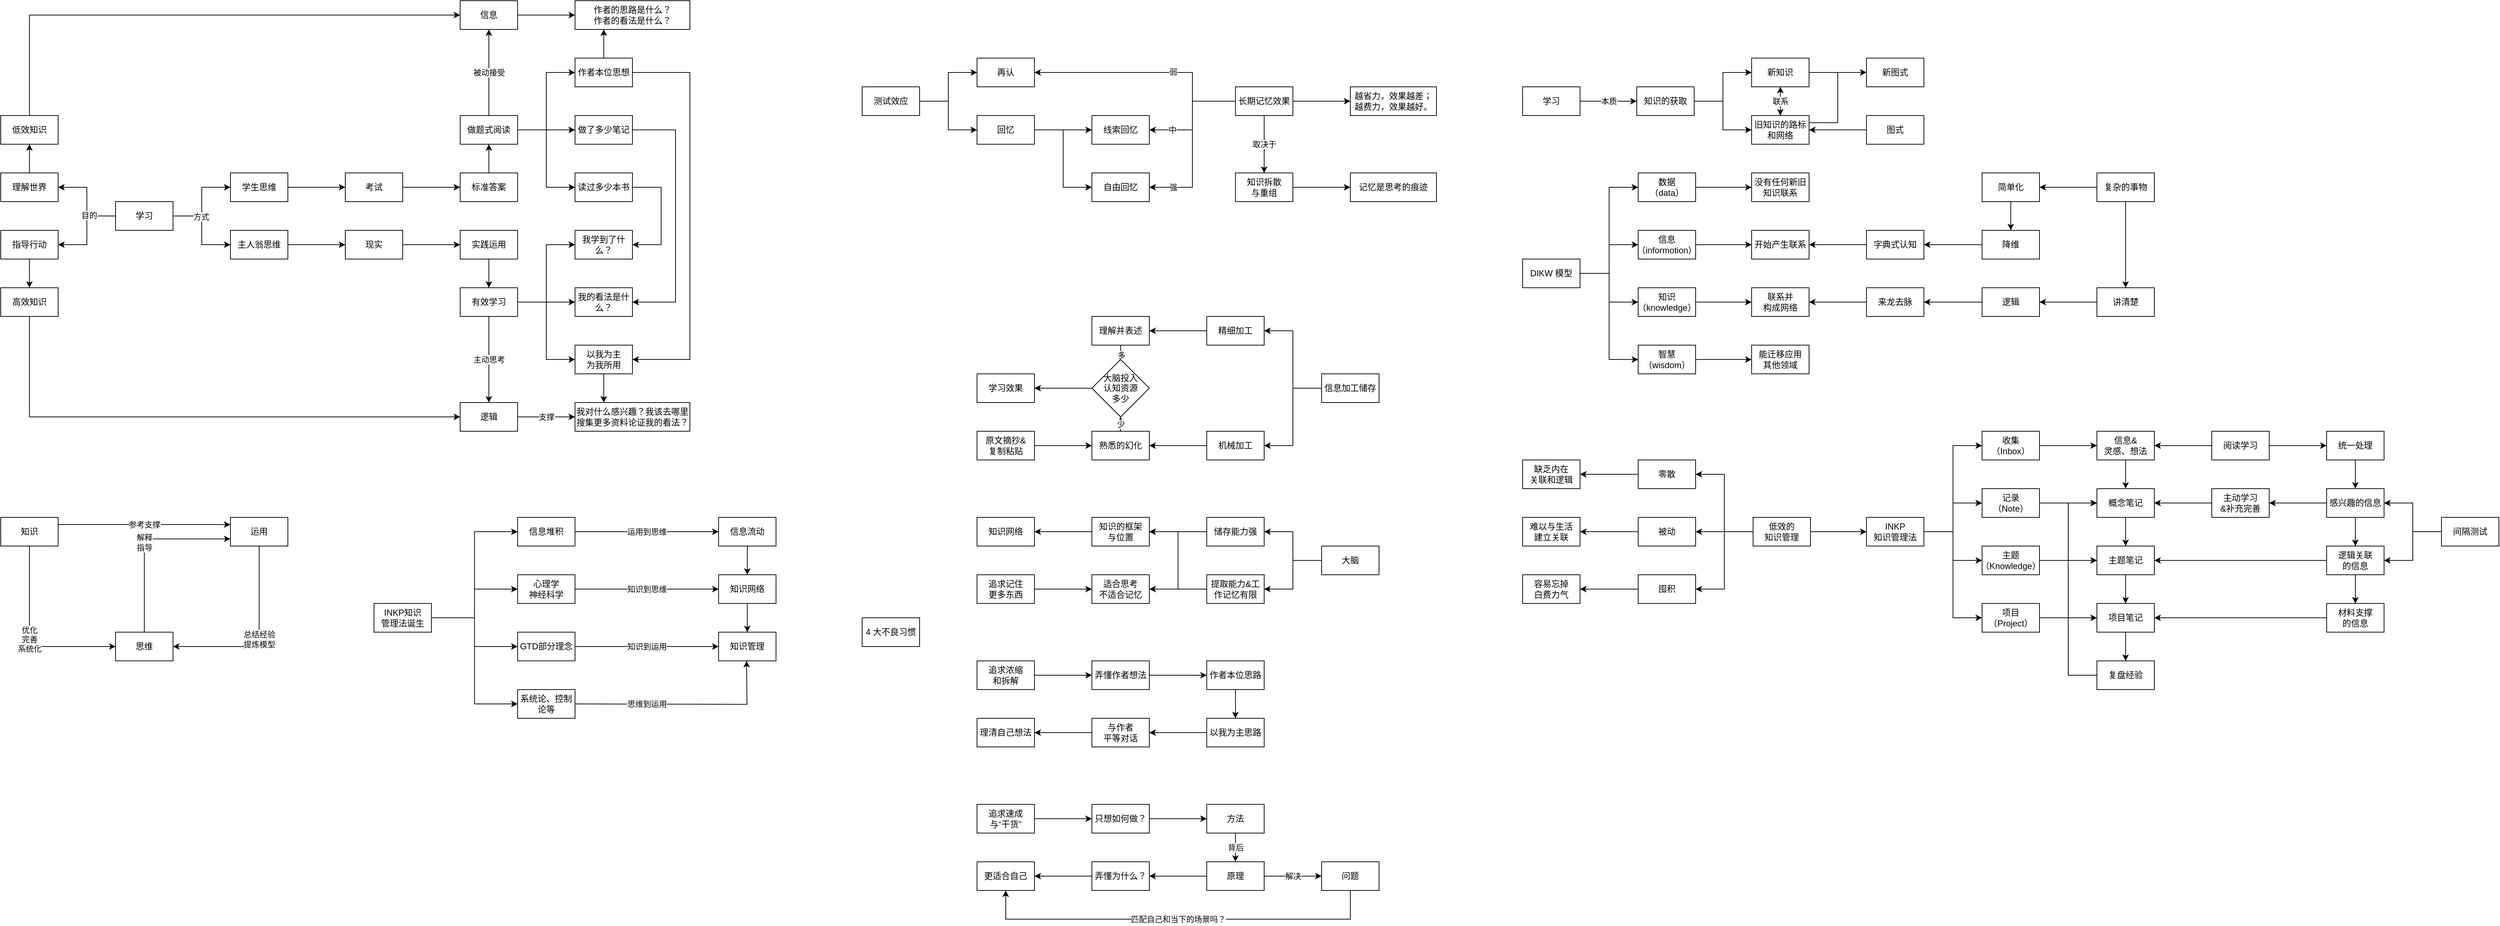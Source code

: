 <mxfile version="24.3.1" type="github">
  <diagram name="第 1 页" id="3-ir8sG8A9ir57TGtiIx">
    <mxGraphModel dx="1149" dy="461" grid="1" gridSize="10" guides="1" tooltips="1" connect="1" arrows="1" fold="1" page="1" pageScale="1" pageWidth="827" pageHeight="1169" math="0" shadow="0">
      <root>
        <mxCell id="0" />
        <mxCell id="1" parent="0" />
        <mxCell id="uI1bhCW3IxB6a_JiNnzH-12" style="edgeStyle=orthogonalEdgeStyle;rounded=0;orthogonalLoop=1;jettySize=auto;html=1;" parent="1" source="uI1bhCW3IxB6a_JiNnzH-1" target="uI1bhCW3IxB6a_JiNnzH-5" edge="1">
          <mxGeometry relative="1" as="geometry" />
        </mxCell>
        <mxCell id="uI1bhCW3IxB6a_JiNnzH-1" value="学生思维" style="rounded=0;whiteSpace=wrap;html=1;" parent="1" vertex="1">
          <mxGeometry x="440" y="400" width="80" height="40" as="geometry" />
        </mxCell>
        <mxCell id="uI1bhCW3IxB6a_JiNnzH-13" style="edgeStyle=orthogonalEdgeStyle;rounded=0;orthogonalLoop=1;jettySize=auto;html=1;" parent="1" source="uI1bhCW3IxB6a_JiNnzH-2" target="uI1bhCW3IxB6a_JiNnzH-1" edge="1">
          <mxGeometry relative="1" as="geometry" />
        </mxCell>
        <mxCell id="uI1bhCW3IxB6a_JiNnzH-14" style="edgeStyle=orthogonalEdgeStyle;rounded=0;orthogonalLoop=1;jettySize=auto;html=1;entryX=0;entryY=0.5;entryDx=0;entryDy=0;" parent="1" source="uI1bhCW3IxB6a_JiNnzH-2" target="uI1bhCW3IxB6a_JiNnzH-9" edge="1">
          <mxGeometry relative="1" as="geometry" />
        </mxCell>
        <mxCell id="uI1bhCW3IxB6a_JiNnzH-65" value="方式" style="edgeLabel;html=1;align=center;verticalAlign=middle;resizable=0;points=[];" parent="uI1bhCW3IxB6a_JiNnzH-14" vertex="1" connectable="0">
          <mxGeometry x="-0.329" relative="1" as="geometry">
            <mxPoint x="-1" as="offset" />
          </mxGeometry>
        </mxCell>
        <mxCell id="uI1bhCW3IxB6a_JiNnzH-53" value="" style="edgeStyle=orthogonalEdgeStyle;rounded=0;orthogonalLoop=1;jettySize=auto;html=1;entryX=1;entryY=0.5;entryDx=0;entryDy=0;" parent="1" source="uI1bhCW3IxB6a_JiNnzH-2" target="uI1bhCW3IxB6a_JiNnzH-51" edge="1">
          <mxGeometry relative="1" as="geometry" />
        </mxCell>
        <mxCell id="uI1bhCW3IxB6a_JiNnzH-61" style="edgeStyle=orthogonalEdgeStyle;rounded=0;orthogonalLoop=1;jettySize=auto;html=1;entryX=1;entryY=0.5;entryDx=0;entryDy=0;" parent="1" source="uI1bhCW3IxB6a_JiNnzH-2" target="uI1bhCW3IxB6a_JiNnzH-52" edge="1">
          <mxGeometry relative="1" as="geometry" />
        </mxCell>
        <mxCell id="uI1bhCW3IxB6a_JiNnzH-64" value="目的" style="edgeLabel;html=1;align=center;verticalAlign=middle;resizable=0;points=[];" parent="uI1bhCW3IxB6a_JiNnzH-61" vertex="1" connectable="0">
          <mxGeometry x="-0.38" y="-1" relative="1" as="geometry">
            <mxPoint as="offset" />
          </mxGeometry>
        </mxCell>
        <mxCell id="uI1bhCW3IxB6a_JiNnzH-2" value="学习" style="rounded=0;whiteSpace=wrap;html=1;" parent="1" vertex="1">
          <mxGeometry x="280" y="440" width="80" height="40" as="geometry" />
        </mxCell>
        <mxCell id="uI1bhCW3IxB6a_JiNnzH-25" style="edgeStyle=orthogonalEdgeStyle;rounded=0;orthogonalLoop=1;jettySize=auto;html=1;" parent="1" source="uI1bhCW3IxB6a_JiNnzH-3" target="uI1bhCW3IxB6a_JiNnzH-17" edge="1">
          <mxGeometry relative="1" as="geometry" />
        </mxCell>
        <mxCell id="uI1bhCW3IxB6a_JiNnzH-3" value="标准答案" style="rounded=0;whiteSpace=wrap;html=1;" parent="1" vertex="1">
          <mxGeometry x="760" y="400" width="80" height="40" as="geometry" />
        </mxCell>
        <mxCell id="uI1bhCW3IxB6a_JiNnzH-11" style="edgeStyle=orthogonalEdgeStyle;rounded=0;orthogonalLoop=1;jettySize=auto;html=1;entryX=0;entryY=0.5;entryDx=0;entryDy=0;" parent="1" source="uI1bhCW3IxB6a_JiNnzH-4" target="uI1bhCW3IxB6a_JiNnzH-6" edge="1">
          <mxGeometry relative="1" as="geometry" />
        </mxCell>
        <mxCell id="uI1bhCW3IxB6a_JiNnzH-4" value="现实" style="rounded=0;whiteSpace=wrap;html=1;" parent="1" vertex="1">
          <mxGeometry x="600" y="480" width="80" height="40" as="geometry" />
        </mxCell>
        <mxCell id="uI1bhCW3IxB6a_JiNnzH-8" style="edgeStyle=orthogonalEdgeStyle;rounded=0;orthogonalLoop=1;jettySize=auto;html=1;" parent="1" source="uI1bhCW3IxB6a_JiNnzH-5" target="uI1bhCW3IxB6a_JiNnzH-3" edge="1">
          <mxGeometry relative="1" as="geometry" />
        </mxCell>
        <mxCell id="uI1bhCW3IxB6a_JiNnzH-5" value="考试" style="rounded=0;whiteSpace=wrap;html=1;" parent="1" vertex="1">
          <mxGeometry x="600" y="400" width="80" height="40" as="geometry" />
        </mxCell>
        <mxCell id="uI1bhCW3IxB6a_JiNnzH-26" style="edgeStyle=orthogonalEdgeStyle;rounded=0;orthogonalLoop=1;jettySize=auto;html=1;" parent="1" source="uI1bhCW3IxB6a_JiNnzH-6" target="uI1bhCW3IxB6a_JiNnzH-15" edge="1">
          <mxGeometry relative="1" as="geometry" />
        </mxCell>
        <mxCell id="uI1bhCW3IxB6a_JiNnzH-6" value="实践运用" style="rounded=0;whiteSpace=wrap;html=1;" parent="1" vertex="1">
          <mxGeometry x="760" y="480" width="80" height="40" as="geometry" />
        </mxCell>
        <mxCell id="uI1bhCW3IxB6a_JiNnzH-10" style="edgeStyle=orthogonalEdgeStyle;rounded=0;orthogonalLoop=1;jettySize=auto;html=1;entryX=0;entryY=0.5;entryDx=0;entryDy=0;" parent="1" source="uI1bhCW3IxB6a_JiNnzH-9" target="uI1bhCW3IxB6a_JiNnzH-4" edge="1">
          <mxGeometry relative="1" as="geometry" />
        </mxCell>
        <mxCell id="uI1bhCW3IxB6a_JiNnzH-9" value="主人翁思维" style="rounded=0;whiteSpace=wrap;html=1;" parent="1" vertex="1">
          <mxGeometry x="440" y="480" width="80" height="40" as="geometry" />
        </mxCell>
        <mxCell id="uI1bhCW3IxB6a_JiNnzH-33" style="edgeStyle=orthogonalEdgeStyle;rounded=0;orthogonalLoop=1;jettySize=auto;html=1;entryX=0;entryY=0.5;entryDx=0;entryDy=0;" parent="1" source="uI1bhCW3IxB6a_JiNnzH-15" target="uI1bhCW3IxB6a_JiNnzH-30" edge="1">
          <mxGeometry relative="1" as="geometry" />
        </mxCell>
        <mxCell id="uI1bhCW3IxB6a_JiNnzH-34" style="edgeStyle=orthogonalEdgeStyle;rounded=0;orthogonalLoop=1;jettySize=auto;html=1;" parent="1" source="uI1bhCW3IxB6a_JiNnzH-15" target="uI1bhCW3IxB6a_JiNnzH-31" edge="1">
          <mxGeometry relative="1" as="geometry" />
        </mxCell>
        <mxCell id="uI1bhCW3IxB6a_JiNnzH-35" style="edgeStyle=orthogonalEdgeStyle;rounded=0;orthogonalLoop=1;jettySize=auto;html=1;entryX=0;entryY=0.5;entryDx=0;entryDy=0;" parent="1" source="uI1bhCW3IxB6a_JiNnzH-15" target="uI1bhCW3IxB6a_JiNnzH-32" edge="1">
          <mxGeometry relative="1" as="geometry" />
        </mxCell>
        <mxCell id="uI1bhCW3IxB6a_JiNnzH-46" value="主动思考" style="edgeStyle=orthogonalEdgeStyle;rounded=0;orthogonalLoop=1;jettySize=auto;html=1;" parent="1" source="uI1bhCW3IxB6a_JiNnzH-15" target="uI1bhCW3IxB6a_JiNnzH-44" edge="1">
          <mxGeometry relative="1" as="geometry" />
        </mxCell>
        <mxCell id="uI1bhCW3IxB6a_JiNnzH-15" value="有效学习" style="rounded=0;whiteSpace=wrap;html=1;" parent="1" vertex="1">
          <mxGeometry x="760" y="560" width="80" height="40" as="geometry" />
        </mxCell>
        <mxCell id="uI1bhCW3IxB6a_JiNnzH-22" style="edgeStyle=orthogonalEdgeStyle;rounded=0;orthogonalLoop=1;jettySize=auto;html=1;" parent="1" source="uI1bhCW3IxB6a_JiNnzH-17" target="uI1bhCW3IxB6a_JiNnzH-21" edge="1">
          <mxGeometry relative="1" as="geometry">
            <Array as="points">
              <mxPoint x="880" y="340" />
              <mxPoint x="880" y="420" />
            </Array>
          </mxGeometry>
        </mxCell>
        <mxCell id="uI1bhCW3IxB6a_JiNnzH-27" style="edgeStyle=orthogonalEdgeStyle;rounded=0;orthogonalLoop=1;jettySize=auto;html=1;entryX=0;entryY=0.5;entryDx=0;entryDy=0;" parent="1" source="uI1bhCW3IxB6a_JiNnzH-17" target="uI1bhCW3IxB6a_JiNnzH-23" edge="1">
          <mxGeometry relative="1" as="geometry" />
        </mxCell>
        <mxCell id="uI1bhCW3IxB6a_JiNnzH-29" style="edgeStyle=orthogonalEdgeStyle;rounded=0;orthogonalLoop=1;jettySize=auto;html=1;entryX=0;entryY=0.5;entryDx=0;entryDy=0;" parent="1" source="uI1bhCW3IxB6a_JiNnzH-17" target="uI1bhCW3IxB6a_JiNnzH-28" edge="1">
          <mxGeometry relative="1" as="geometry" />
        </mxCell>
        <mxCell id="uI1bhCW3IxB6a_JiNnzH-49" value="被动接受" style="edgeStyle=orthogonalEdgeStyle;rounded=0;orthogonalLoop=1;jettySize=auto;html=1;" parent="1" source="uI1bhCW3IxB6a_JiNnzH-17" target="uI1bhCW3IxB6a_JiNnzH-48" edge="1">
          <mxGeometry relative="1" as="geometry" />
        </mxCell>
        <mxCell id="uI1bhCW3IxB6a_JiNnzH-17" value="做题式阅读" style="rounded=0;whiteSpace=wrap;html=1;" parent="1" vertex="1">
          <mxGeometry x="760" y="320" width="80" height="40" as="geometry" />
        </mxCell>
        <mxCell id="uI1bhCW3IxB6a_JiNnzH-36" style="edgeStyle=orthogonalEdgeStyle;rounded=0;orthogonalLoop=1;jettySize=auto;html=1;entryX=1;entryY=0.5;entryDx=0;entryDy=0;" parent="1" source="uI1bhCW3IxB6a_JiNnzH-21" target="uI1bhCW3IxB6a_JiNnzH-30" edge="1">
          <mxGeometry relative="1" as="geometry">
            <Array as="points">
              <mxPoint x="1040" y="420" />
              <mxPoint x="1040" y="500" />
            </Array>
          </mxGeometry>
        </mxCell>
        <mxCell id="uI1bhCW3IxB6a_JiNnzH-21" value="读过多少本书" style="rounded=0;whiteSpace=wrap;html=1;" parent="1" vertex="1">
          <mxGeometry x="920" y="400" width="80" height="40" as="geometry" />
        </mxCell>
        <mxCell id="uI1bhCW3IxB6a_JiNnzH-37" style="edgeStyle=orthogonalEdgeStyle;rounded=0;orthogonalLoop=1;jettySize=auto;html=1;entryX=1;entryY=0.5;entryDx=0;entryDy=0;" parent="1" source="uI1bhCW3IxB6a_JiNnzH-23" target="uI1bhCW3IxB6a_JiNnzH-31" edge="1">
          <mxGeometry relative="1" as="geometry">
            <Array as="points">
              <mxPoint x="1060" y="340" />
              <mxPoint x="1060" y="580" />
            </Array>
          </mxGeometry>
        </mxCell>
        <mxCell id="uI1bhCW3IxB6a_JiNnzH-23" value="做了多少笔记" style="rounded=0;whiteSpace=wrap;html=1;" parent="1" vertex="1">
          <mxGeometry x="920" y="320" width="80" height="40" as="geometry" />
        </mxCell>
        <mxCell id="uI1bhCW3IxB6a_JiNnzH-38" style="edgeStyle=orthogonalEdgeStyle;rounded=0;orthogonalLoop=1;jettySize=auto;html=1;entryX=1;entryY=0.5;entryDx=0;entryDy=0;" parent="1" source="uI1bhCW3IxB6a_JiNnzH-28" target="uI1bhCW3IxB6a_JiNnzH-32" edge="1">
          <mxGeometry relative="1" as="geometry">
            <Array as="points">
              <mxPoint x="1080" y="260" />
              <mxPoint x="1080" y="660" />
            </Array>
          </mxGeometry>
        </mxCell>
        <mxCell id="uI1bhCW3IxB6a_JiNnzH-47" style="edgeStyle=orthogonalEdgeStyle;rounded=0;orthogonalLoop=1;jettySize=auto;html=1;entryX=0.25;entryY=1;entryDx=0;entryDy=0;" parent="1" source="uI1bhCW3IxB6a_JiNnzH-28" target="uI1bhCW3IxB6a_JiNnzH-39" edge="1">
          <mxGeometry relative="1" as="geometry" />
        </mxCell>
        <mxCell id="uI1bhCW3IxB6a_JiNnzH-28" value="作者本位思想" style="rounded=0;whiteSpace=wrap;html=1;" parent="1" vertex="1">
          <mxGeometry x="920" y="240" width="80" height="40" as="geometry" />
        </mxCell>
        <mxCell id="uI1bhCW3IxB6a_JiNnzH-30" value="我学到了什么？" style="rounded=0;whiteSpace=wrap;html=1;" parent="1" vertex="1">
          <mxGeometry x="920" y="480" width="80" height="40" as="geometry" />
        </mxCell>
        <mxCell id="uI1bhCW3IxB6a_JiNnzH-31" value="我的看法是什么？" style="rounded=0;whiteSpace=wrap;html=1;" parent="1" vertex="1">
          <mxGeometry x="920" y="560" width="80" height="40" as="geometry" />
        </mxCell>
        <mxCell id="uI1bhCW3IxB6a_JiNnzH-42" style="edgeStyle=orthogonalEdgeStyle;rounded=0;orthogonalLoop=1;jettySize=auto;html=1;entryX=0.25;entryY=0;entryDx=0;entryDy=0;" parent="1" source="uI1bhCW3IxB6a_JiNnzH-32" target="uI1bhCW3IxB6a_JiNnzH-41" edge="1">
          <mxGeometry relative="1" as="geometry" />
        </mxCell>
        <mxCell id="uI1bhCW3IxB6a_JiNnzH-32" value="以我为主&lt;br&gt;为我所用" style="rounded=0;whiteSpace=wrap;html=1;" parent="1" vertex="1">
          <mxGeometry x="920" y="640" width="80" height="40" as="geometry" />
        </mxCell>
        <mxCell id="uI1bhCW3IxB6a_JiNnzH-39" value="作者的思路是什么？&lt;div&gt;作者的看法是什么？&lt;/div&gt;" style="rounded=0;whiteSpace=wrap;html=1;" parent="1" vertex="1">
          <mxGeometry x="920" y="160" width="160" height="40" as="geometry" />
        </mxCell>
        <mxCell id="uI1bhCW3IxB6a_JiNnzH-41" value="我对什么感兴趣？&lt;span style=&quot;background-color: initial;&quot;&gt;我该去哪里搜集更多资料论证我的看法？&lt;/span&gt;" style="rounded=0;whiteSpace=wrap;html=1;" parent="1" vertex="1">
          <mxGeometry x="920" y="720" width="160" height="40" as="geometry" />
        </mxCell>
        <mxCell id="uI1bhCW3IxB6a_JiNnzH-45" value="支撑" style="edgeStyle=orthogonalEdgeStyle;rounded=0;orthogonalLoop=1;jettySize=auto;html=1;" parent="1" source="uI1bhCW3IxB6a_JiNnzH-44" target="uI1bhCW3IxB6a_JiNnzH-41" edge="1">
          <mxGeometry relative="1" as="geometry" />
        </mxCell>
        <mxCell id="uI1bhCW3IxB6a_JiNnzH-44" value="逻辑" style="rounded=0;whiteSpace=wrap;html=1;" parent="1" vertex="1">
          <mxGeometry x="760" y="720" width="80" height="40" as="geometry" />
        </mxCell>
        <mxCell id="uI1bhCW3IxB6a_JiNnzH-50" style="edgeStyle=orthogonalEdgeStyle;rounded=0;orthogonalLoop=1;jettySize=auto;html=1;" parent="1" source="uI1bhCW3IxB6a_JiNnzH-48" target="uI1bhCW3IxB6a_JiNnzH-39" edge="1">
          <mxGeometry relative="1" as="geometry" />
        </mxCell>
        <mxCell id="uI1bhCW3IxB6a_JiNnzH-48" value="信息" style="rounded=0;whiteSpace=wrap;html=1;" parent="1" vertex="1">
          <mxGeometry x="760" y="160" width="80" height="40" as="geometry" />
        </mxCell>
        <mxCell id="uI1bhCW3IxB6a_JiNnzH-60" style="edgeStyle=orthogonalEdgeStyle;rounded=0;orthogonalLoop=1;jettySize=auto;html=1;entryX=0.5;entryY=1;entryDx=0;entryDy=0;" parent="1" source="uI1bhCW3IxB6a_JiNnzH-51" target="uI1bhCW3IxB6a_JiNnzH-58" edge="1">
          <mxGeometry relative="1" as="geometry" />
        </mxCell>
        <mxCell id="uI1bhCW3IxB6a_JiNnzH-51" value="理解世界" style="rounded=0;whiteSpace=wrap;html=1;" parent="1" vertex="1">
          <mxGeometry x="120" y="400" width="80" height="40" as="geometry" />
        </mxCell>
        <mxCell id="uI1bhCW3IxB6a_JiNnzH-59" style="edgeStyle=orthogonalEdgeStyle;rounded=0;orthogonalLoop=1;jettySize=auto;html=1;" parent="1" source="uI1bhCW3IxB6a_JiNnzH-52" target="uI1bhCW3IxB6a_JiNnzH-57" edge="1">
          <mxGeometry relative="1" as="geometry" />
        </mxCell>
        <mxCell id="uI1bhCW3IxB6a_JiNnzH-52" value="指导行动" style="rounded=0;whiteSpace=wrap;html=1;" parent="1" vertex="1">
          <mxGeometry x="120" y="480" width="80" height="40" as="geometry" />
        </mxCell>
        <mxCell id="uI1bhCW3IxB6a_JiNnzH-63" style="edgeStyle=orthogonalEdgeStyle;rounded=0;orthogonalLoop=1;jettySize=auto;html=1;entryX=0;entryY=0.5;entryDx=0;entryDy=0;" parent="1" source="uI1bhCW3IxB6a_JiNnzH-57" target="uI1bhCW3IxB6a_JiNnzH-44" edge="1">
          <mxGeometry relative="1" as="geometry">
            <Array as="points">
              <mxPoint x="160" y="740" />
            </Array>
          </mxGeometry>
        </mxCell>
        <mxCell id="uI1bhCW3IxB6a_JiNnzH-57" value="高效知识" style="rounded=0;whiteSpace=wrap;html=1;" parent="1" vertex="1">
          <mxGeometry x="120" y="560" width="80" height="40" as="geometry" />
        </mxCell>
        <mxCell id="uI1bhCW3IxB6a_JiNnzH-62" style="edgeStyle=orthogonalEdgeStyle;rounded=0;orthogonalLoop=1;jettySize=auto;html=1;entryX=0;entryY=0.5;entryDx=0;entryDy=0;" parent="1" source="uI1bhCW3IxB6a_JiNnzH-58" target="uI1bhCW3IxB6a_JiNnzH-48" edge="1">
          <mxGeometry relative="1" as="geometry">
            <Array as="points">
              <mxPoint x="160" y="180" />
            </Array>
          </mxGeometry>
        </mxCell>
        <mxCell id="uI1bhCW3IxB6a_JiNnzH-58" value="低效知识" style="rounded=0;whiteSpace=wrap;html=1;" parent="1" vertex="1">
          <mxGeometry x="120" y="320" width="80" height="40" as="geometry" />
        </mxCell>
        <mxCell id="uI1bhCW3IxB6a_JiNnzH-78" value="总结经验&lt;br&gt;提炼模型" style="edgeStyle=orthogonalEdgeStyle;rounded=0;orthogonalLoop=1;jettySize=auto;html=1;entryX=1;entryY=0.5;entryDx=0;entryDy=0;" parent="1" source="uI1bhCW3IxB6a_JiNnzH-66" target="uI1bhCW3IxB6a_JiNnzH-67" edge="1">
          <mxGeometry relative="1" as="geometry">
            <Array as="points">
              <mxPoint x="480" y="1060" />
            </Array>
            <mxPoint as="offset" />
          </mxGeometry>
        </mxCell>
        <mxCell id="uI1bhCW3IxB6a_JiNnzH-66" value="运用" style="rounded=0;whiteSpace=wrap;html=1;" parent="1" vertex="1">
          <mxGeometry x="440" y="880" width="80" height="40" as="geometry" />
        </mxCell>
        <mxCell id="uI1bhCW3IxB6a_JiNnzH-79" value="解释&lt;br&gt;指导" style="edgeStyle=orthogonalEdgeStyle;rounded=0;orthogonalLoop=1;jettySize=auto;html=1;entryX=0;entryY=0.75;entryDx=0;entryDy=0;" parent="1" source="uI1bhCW3IxB6a_JiNnzH-67" target="uI1bhCW3IxB6a_JiNnzH-66" edge="1">
          <mxGeometry relative="1" as="geometry">
            <Array as="points">
              <mxPoint x="320" y="910" />
            </Array>
          </mxGeometry>
        </mxCell>
        <mxCell id="uI1bhCW3IxB6a_JiNnzH-67" value="思维" style="rounded=0;whiteSpace=wrap;html=1;" parent="1" vertex="1">
          <mxGeometry x="280" y="1040" width="80" height="40" as="geometry" />
        </mxCell>
        <mxCell id="uI1bhCW3IxB6a_JiNnzH-74" value="优化&lt;br&gt;完善&lt;br&gt;系统化" style="edgeStyle=orthogonalEdgeStyle;rounded=0;orthogonalLoop=1;jettySize=auto;html=1;entryX=0;entryY=0.5;entryDx=0;entryDy=0;" parent="1" source="uI1bhCW3IxB6a_JiNnzH-68" target="uI1bhCW3IxB6a_JiNnzH-67" edge="1">
          <mxGeometry relative="1" as="geometry">
            <Array as="points">
              <mxPoint x="160" y="1060" />
            </Array>
            <mxPoint as="offset" />
          </mxGeometry>
        </mxCell>
        <mxCell id="uI1bhCW3IxB6a_JiNnzH-77" value="参考支撑" style="edgeStyle=orthogonalEdgeStyle;rounded=0;orthogonalLoop=1;jettySize=auto;html=1;" parent="1" source="uI1bhCW3IxB6a_JiNnzH-68" target="uI1bhCW3IxB6a_JiNnzH-66" edge="1">
          <mxGeometry relative="1" as="geometry">
            <Array as="points">
              <mxPoint x="320" y="890" />
              <mxPoint x="320" y="890" />
            </Array>
          </mxGeometry>
        </mxCell>
        <mxCell id="uI1bhCW3IxB6a_JiNnzH-68" value="知识" style="rounded=0;whiteSpace=wrap;html=1;" parent="1" vertex="1">
          <mxGeometry x="120" y="880" width="80" height="40" as="geometry" />
        </mxCell>
        <mxCell id="uI1bhCW3IxB6a_JiNnzH-99" style="edgeStyle=orthogonalEdgeStyle;rounded=0;orthogonalLoop=1;jettySize=auto;html=1;entryX=0;entryY=0.5;entryDx=0;entryDy=0;" parent="1" source="uI1bhCW3IxB6a_JiNnzH-80" target="uI1bhCW3IxB6a_JiNnzH-81" edge="1">
          <mxGeometry relative="1" as="geometry" />
        </mxCell>
        <mxCell id="uI1bhCW3IxB6a_JiNnzH-100" style="edgeStyle=orthogonalEdgeStyle;rounded=0;orthogonalLoop=1;jettySize=auto;html=1;" parent="1" source="uI1bhCW3IxB6a_JiNnzH-80" target="uI1bhCW3IxB6a_JiNnzH-86" edge="1">
          <mxGeometry relative="1" as="geometry" />
        </mxCell>
        <mxCell id="uI1bhCW3IxB6a_JiNnzH-101" style="edgeStyle=orthogonalEdgeStyle;rounded=0;orthogonalLoop=1;jettySize=auto;html=1;entryX=0;entryY=0.5;entryDx=0;entryDy=0;" parent="1" source="uI1bhCW3IxB6a_JiNnzH-80" target="uI1bhCW3IxB6a_JiNnzH-90" edge="1">
          <mxGeometry relative="1" as="geometry" />
        </mxCell>
        <mxCell id="uI1bhCW3IxB6a_JiNnzH-102" style="edgeStyle=orthogonalEdgeStyle;rounded=0;orthogonalLoop=1;jettySize=auto;html=1;entryX=0;entryY=0.5;entryDx=0;entryDy=0;" parent="1" source="uI1bhCW3IxB6a_JiNnzH-80" target="uI1bhCW3IxB6a_JiNnzH-94" edge="1">
          <mxGeometry relative="1" as="geometry" />
        </mxCell>
        <mxCell id="uI1bhCW3IxB6a_JiNnzH-80" value="INKP知识&lt;br&gt;管理法诞生" style="rounded=0;whiteSpace=wrap;html=1;" parent="1" vertex="1">
          <mxGeometry x="640" y="1000" width="80" height="40" as="geometry" />
        </mxCell>
        <mxCell id="uI1bhCW3IxB6a_JiNnzH-83" value="运用到思维" style="edgeStyle=orthogonalEdgeStyle;rounded=0;orthogonalLoop=1;jettySize=auto;html=1;" parent="1" source="uI1bhCW3IxB6a_JiNnzH-81" target="uI1bhCW3IxB6a_JiNnzH-82" edge="1">
          <mxGeometry relative="1" as="geometry" />
        </mxCell>
        <mxCell id="uI1bhCW3IxB6a_JiNnzH-81" value="信息堆积" style="rounded=0;whiteSpace=wrap;html=1;" parent="1" vertex="1">
          <mxGeometry x="840" y="880" width="80" height="40" as="geometry" />
        </mxCell>
        <mxCell id="uI1bhCW3IxB6a_JiNnzH-97" style="edgeStyle=orthogonalEdgeStyle;rounded=0;orthogonalLoop=1;jettySize=auto;html=1;" parent="1" source="uI1bhCW3IxB6a_JiNnzH-82" target="uI1bhCW3IxB6a_JiNnzH-87" edge="1">
          <mxGeometry relative="1" as="geometry" />
        </mxCell>
        <mxCell id="uI1bhCW3IxB6a_JiNnzH-82" value="信息流动" style="rounded=0;whiteSpace=wrap;html=1;" parent="1" vertex="1">
          <mxGeometry x="1120" y="880" width="80" height="40" as="geometry" />
        </mxCell>
        <mxCell id="uI1bhCW3IxB6a_JiNnzH-88" value="知识到思维" style="edgeStyle=orthogonalEdgeStyle;rounded=0;orthogonalLoop=1;jettySize=auto;html=1;" parent="1" source="uI1bhCW3IxB6a_JiNnzH-86" target="uI1bhCW3IxB6a_JiNnzH-87" edge="1">
          <mxGeometry relative="1" as="geometry" />
        </mxCell>
        <mxCell id="uI1bhCW3IxB6a_JiNnzH-86" value="心理学&lt;br&gt;神经科学" style="rounded=0;whiteSpace=wrap;html=1;" parent="1" vertex="1">
          <mxGeometry x="840" y="960" width="80" height="40" as="geometry" />
        </mxCell>
        <mxCell id="uI1bhCW3IxB6a_JiNnzH-98" style="edgeStyle=orthogonalEdgeStyle;rounded=0;orthogonalLoop=1;jettySize=auto;html=1;entryX=0.5;entryY=0;entryDx=0;entryDy=0;" parent="1" source="uI1bhCW3IxB6a_JiNnzH-87" target="uI1bhCW3IxB6a_JiNnzH-91" edge="1">
          <mxGeometry relative="1" as="geometry" />
        </mxCell>
        <mxCell id="uI1bhCW3IxB6a_JiNnzH-87" value="知识网络" style="rounded=0;whiteSpace=wrap;html=1;" parent="1" vertex="1">
          <mxGeometry x="1120" y="960" width="80" height="40" as="geometry" />
        </mxCell>
        <mxCell id="uI1bhCW3IxB6a_JiNnzH-92" value="知识到运用" style="edgeStyle=orthogonalEdgeStyle;rounded=0;orthogonalLoop=1;jettySize=auto;html=1;" parent="1" source="uI1bhCW3IxB6a_JiNnzH-90" target="uI1bhCW3IxB6a_JiNnzH-91" edge="1">
          <mxGeometry relative="1" as="geometry" />
        </mxCell>
        <mxCell id="uI1bhCW3IxB6a_JiNnzH-90" value="GTD部分理念" style="rounded=0;whiteSpace=wrap;html=1;" parent="1" vertex="1">
          <mxGeometry x="840" y="1040" width="80" height="40" as="geometry" />
        </mxCell>
        <mxCell id="uI1bhCW3IxB6a_JiNnzH-91" value="知识管理" style="rounded=0;whiteSpace=wrap;html=1;" parent="1" vertex="1">
          <mxGeometry x="1120" y="1040" width="80" height="40" as="geometry" />
        </mxCell>
        <mxCell id="uI1bhCW3IxB6a_JiNnzH-96" value="&lt;span style=&quot;color: rgb(0, 0, 0); font-family: Helvetica; font-size: 11px; font-style: normal; font-variant-ligatures: normal; font-variant-caps: normal; font-weight: 400; letter-spacing: normal; orphans: 2; text-align: center; text-indent: 0px; text-transform: none; widows: 2; word-spacing: 0px; -webkit-text-stroke-width: 0px; white-space: nowrap; background-color: rgb(255, 255, 255); text-decoration-thickness: initial; text-decoration-style: initial; text-decoration-color: initial; display: inline !important; float: none;&quot;&gt;思维到运用&lt;/span&gt;" style="edgeStyle=orthogonalEdgeStyle;rounded=0;orthogonalLoop=1;jettySize=auto;html=1;entryX=0.5;entryY=1;entryDx=0;entryDy=0;" parent="1" edge="1">
          <mxGeometry x="-0.329" relative="1" as="geometry">
            <mxPoint x="919" y="1140.059" as="sourcePoint" />
            <mxPoint x="1159" y="1080" as="targetPoint" />
            <mxPoint as="offset" />
          </mxGeometry>
        </mxCell>
        <mxCell id="uI1bhCW3IxB6a_JiNnzH-94" value="系统论、控制论等" style="rounded=0;whiteSpace=wrap;html=1;" parent="1" vertex="1">
          <mxGeometry x="840" y="1120" width="80" height="40" as="geometry" />
        </mxCell>
        <mxCell id="qi-14c-lWxf0N9nxJv3p-8" style="edgeStyle=orthogonalEdgeStyle;rounded=0;orthogonalLoop=1;jettySize=auto;html=1;" parent="1" source="qi-14c-lWxf0N9nxJv3p-1" target="qi-14c-lWxf0N9nxJv3p-2" edge="1">
          <mxGeometry relative="1" as="geometry" />
        </mxCell>
        <mxCell id="qi-14c-lWxf0N9nxJv3p-9" style="edgeStyle=orthogonalEdgeStyle;rounded=0;orthogonalLoop=1;jettySize=auto;html=1;entryX=0;entryY=0.5;entryDx=0;entryDy=0;" parent="1" source="qi-14c-lWxf0N9nxJv3p-1" target="qi-14c-lWxf0N9nxJv3p-3" edge="1">
          <mxGeometry relative="1" as="geometry" />
        </mxCell>
        <mxCell id="qi-14c-lWxf0N9nxJv3p-1" value="测试效应" style="rounded=0;whiteSpace=wrap;html=1;" parent="1" vertex="1">
          <mxGeometry x="1320" y="280" width="80" height="40" as="geometry" />
        </mxCell>
        <mxCell id="qi-14c-lWxf0N9nxJv3p-2" value="再认" style="rounded=0;whiteSpace=wrap;html=1;" parent="1" vertex="1">
          <mxGeometry x="1480" y="240" width="80" height="40" as="geometry" />
        </mxCell>
        <mxCell id="qi-14c-lWxf0N9nxJv3p-10" style="edgeStyle=orthogonalEdgeStyle;rounded=0;orthogonalLoop=1;jettySize=auto;html=1;" parent="1" source="qi-14c-lWxf0N9nxJv3p-3" target="qi-14c-lWxf0N9nxJv3p-5" edge="1">
          <mxGeometry relative="1" as="geometry" />
        </mxCell>
        <mxCell id="qi-14c-lWxf0N9nxJv3p-11" style="edgeStyle=orthogonalEdgeStyle;rounded=0;orthogonalLoop=1;jettySize=auto;html=1;entryX=0;entryY=0.5;entryDx=0;entryDy=0;" parent="1" source="qi-14c-lWxf0N9nxJv3p-3" target="qi-14c-lWxf0N9nxJv3p-6" edge="1">
          <mxGeometry relative="1" as="geometry" />
        </mxCell>
        <mxCell id="qi-14c-lWxf0N9nxJv3p-3" value="回忆" style="rounded=0;whiteSpace=wrap;html=1;" parent="1" vertex="1">
          <mxGeometry x="1480" y="320" width="80" height="40" as="geometry" />
        </mxCell>
        <mxCell id="qi-14c-lWxf0N9nxJv3p-5" value="线索回忆" style="rounded=0;whiteSpace=wrap;html=1;" parent="1" vertex="1">
          <mxGeometry x="1640" y="320" width="80" height="40" as="geometry" />
        </mxCell>
        <mxCell id="qi-14c-lWxf0N9nxJv3p-6" value="自由回忆" style="rounded=0;whiteSpace=wrap;html=1;" parent="1" vertex="1">
          <mxGeometry x="1640" y="400" width="80" height="40" as="geometry" />
        </mxCell>
        <mxCell id="qi-14c-lWxf0N9nxJv3p-13" style="edgeStyle=orthogonalEdgeStyle;rounded=0;orthogonalLoop=1;jettySize=auto;html=1;" parent="1" source="qi-14c-lWxf0N9nxJv3p-12" target="qi-14c-lWxf0N9nxJv3p-2" edge="1">
          <mxGeometry relative="1" as="geometry">
            <Array as="points">
              <mxPoint x="1780" y="300" />
              <mxPoint x="1780" y="260" />
            </Array>
          </mxGeometry>
        </mxCell>
        <mxCell id="qi-14c-lWxf0N9nxJv3p-19" value="弱" style="edgeLabel;html=1;align=center;verticalAlign=middle;resizable=0;points=[];" parent="qi-14c-lWxf0N9nxJv3p-13" vertex="1" connectable="0">
          <mxGeometry x="-0.179" y="-2" relative="1" as="geometry">
            <mxPoint x="4" y="1" as="offset" />
          </mxGeometry>
        </mxCell>
        <mxCell id="qi-14c-lWxf0N9nxJv3p-14" style="edgeStyle=orthogonalEdgeStyle;rounded=0;orthogonalLoop=1;jettySize=auto;html=1;entryX=1;entryY=0.5;entryDx=0;entryDy=0;" parent="1" source="qi-14c-lWxf0N9nxJv3p-12" target="qi-14c-lWxf0N9nxJv3p-5" edge="1">
          <mxGeometry relative="1" as="geometry" />
        </mxCell>
        <mxCell id="qi-14c-lWxf0N9nxJv3p-18" value="中" style="edgeLabel;html=1;align=center;verticalAlign=middle;resizable=0;points=[];" parent="qi-14c-lWxf0N9nxJv3p-14" vertex="1" connectable="0">
          <mxGeometry x="0.568" y="1" relative="1" as="geometry">
            <mxPoint x="-3" y="-1" as="offset" />
          </mxGeometry>
        </mxCell>
        <mxCell id="qi-14c-lWxf0N9nxJv3p-15" style="edgeStyle=orthogonalEdgeStyle;rounded=0;orthogonalLoop=1;jettySize=auto;html=1;entryX=1;entryY=0.5;entryDx=0;entryDy=0;" parent="1" source="qi-14c-lWxf0N9nxJv3p-12" target="qi-14c-lWxf0N9nxJv3p-6" edge="1">
          <mxGeometry relative="1" as="geometry" />
        </mxCell>
        <mxCell id="qi-14c-lWxf0N9nxJv3p-17" value="强" style="edgeLabel;html=1;align=center;verticalAlign=middle;resizable=0;points=[];" parent="qi-14c-lWxf0N9nxJv3p-15" vertex="1" connectable="0">
          <mxGeometry x="0.741" relative="1" as="geometry">
            <mxPoint x="2" as="offset" />
          </mxGeometry>
        </mxCell>
        <mxCell id="qi-14c-lWxf0N9nxJv3p-21" style="edgeStyle=orthogonalEdgeStyle;rounded=0;orthogonalLoop=1;jettySize=auto;html=1;" parent="1" source="qi-14c-lWxf0N9nxJv3p-12" target="qi-14c-lWxf0N9nxJv3p-20" edge="1">
          <mxGeometry relative="1" as="geometry" />
        </mxCell>
        <mxCell id="qi-14c-lWxf0N9nxJv3p-23" value="取决于" style="edgeStyle=orthogonalEdgeStyle;rounded=0;orthogonalLoop=1;jettySize=auto;html=1;" parent="1" source="qi-14c-lWxf0N9nxJv3p-12" target="qi-14c-lWxf0N9nxJv3p-22" edge="1">
          <mxGeometry relative="1" as="geometry" />
        </mxCell>
        <mxCell id="qi-14c-lWxf0N9nxJv3p-12" value="长期记忆效果" style="rounded=0;whiteSpace=wrap;html=1;" parent="1" vertex="1">
          <mxGeometry x="1840" y="280" width="80" height="40" as="geometry" />
        </mxCell>
        <mxCell id="qi-14c-lWxf0N9nxJv3p-20" value="越省力，效果越差；越费力，效果越好。" style="rounded=0;whiteSpace=wrap;html=1;" parent="1" vertex="1">
          <mxGeometry x="2000" y="280" width="120" height="40" as="geometry" />
        </mxCell>
        <mxCell id="qi-14c-lWxf0N9nxJv3p-26" style="edgeStyle=orthogonalEdgeStyle;rounded=0;orthogonalLoop=1;jettySize=auto;html=1;" parent="1" source="qi-14c-lWxf0N9nxJv3p-22" target="qi-14c-lWxf0N9nxJv3p-24" edge="1">
          <mxGeometry relative="1" as="geometry" />
        </mxCell>
        <mxCell id="qi-14c-lWxf0N9nxJv3p-22" value="知识拆散&lt;br&gt;与重组" style="rounded=0;whiteSpace=wrap;html=1;" parent="1" vertex="1">
          <mxGeometry x="1840" y="400" width="80" height="40" as="geometry" />
        </mxCell>
        <mxCell id="qi-14c-lWxf0N9nxJv3p-24" value="记忆是思考的痕迹" style="rounded=0;whiteSpace=wrap;html=1;" parent="1" vertex="1">
          <mxGeometry x="2000" y="400" width="120" height="40" as="geometry" />
        </mxCell>
        <mxCell id="9dSmARz3-hMaqzZj94cc-1" value="4 大不良习惯" style="rounded=0;whiteSpace=wrap;html=1;" parent="1" vertex="1">
          <mxGeometry x="1320" y="1020" width="80" height="40" as="geometry" />
        </mxCell>
        <mxCell id="9dSmARz3-hMaqzZj94cc-12" style="edgeStyle=orthogonalEdgeStyle;rounded=0;orthogonalLoop=1;jettySize=auto;html=1;" parent="1" source="9dSmARz3-hMaqzZj94cc-2" target="9dSmARz3-hMaqzZj94cc-9" edge="1">
          <mxGeometry relative="1" as="geometry" />
        </mxCell>
        <mxCell id="9dSmARz3-hMaqzZj94cc-2" value="原文摘抄&amp;amp;&lt;br&gt;复制粘贴" style="rounded=0;whiteSpace=wrap;html=1;" parent="1" vertex="1">
          <mxGeometry x="1480" y="760" width="80" height="40" as="geometry" />
        </mxCell>
        <mxCell id="9dSmARz3-hMaqzZj94cc-33" style="edgeStyle=orthogonalEdgeStyle;rounded=0;orthogonalLoop=1;jettySize=auto;html=1;" parent="1" source="9dSmARz3-hMaqzZj94cc-3" target="9dSmARz3-hMaqzZj94cc-31" edge="1">
          <mxGeometry relative="1" as="geometry" />
        </mxCell>
        <mxCell id="9dSmARz3-hMaqzZj94cc-3" value="追求记住&lt;br&gt;更多东西" style="rounded=0;whiteSpace=wrap;html=1;" parent="1" vertex="1">
          <mxGeometry x="1480" y="960" width="80" height="40" as="geometry" />
        </mxCell>
        <mxCell id="9dSmARz3-hMaqzZj94cc-54" style="edgeStyle=orthogonalEdgeStyle;rounded=0;orthogonalLoop=1;jettySize=auto;html=1;" parent="1" source="9dSmARz3-hMaqzZj94cc-4" target="9dSmARz3-hMaqzZj94cc-52" edge="1">
          <mxGeometry relative="1" as="geometry" />
        </mxCell>
        <mxCell id="9dSmARz3-hMaqzZj94cc-4" value="追求浓缩&lt;br&gt;和拆解" style="rounded=0;whiteSpace=wrap;html=1;" parent="1" vertex="1">
          <mxGeometry x="1480" y="1080" width="80" height="40" as="geometry" />
        </mxCell>
        <mxCell id="9dSmARz3-hMaqzZj94cc-64" style="edgeStyle=orthogonalEdgeStyle;rounded=0;orthogonalLoop=1;jettySize=auto;html=1;" parent="1" source="9dSmARz3-hMaqzZj94cc-5" target="9dSmARz3-hMaqzZj94cc-63" edge="1">
          <mxGeometry relative="1" as="geometry" />
        </mxCell>
        <mxCell id="9dSmARz3-hMaqzZj94cc-5" value="追求速成&lt;br&gt;与“干货”" style="rounded=0;whiteSpace=wrap;html=1;" parent="1" vertex="1">
          <mxGeometry x="1480" y="1280" width="80" height="40" as="geometry" />
        </mxCell>
        <mxCell id="9dSmARz3-hMaqzZj94cc-15" style="edgeStyle=orthogonalEdgeStyle;rounded=0;orthogonalLoop=1;jettySize=auto;html=1;" parent="1" source="9dSmARz3-hMaqzZj94cc-6" target="9dSmARz3-hMaqzZj94cc-8" edge="1">
          <mxGeometry relative="1" as="geometry">
            <Array as="points">
              <mxPoint x="1920" y="700" />
              <mxPoint x="1920" y="780" />
            </Array>
          </mxGeometry>
        </mxCell>
        <mxCell id="9dSmARz3-hMaqzZj94cc-16" style="edgeStyle=orthogonalEdgeStyle;rounded=0;orthogonalLoop=1;jettySize=auto;html=1;" parent="1" source="9dSmARz3-hMaqzZj94cc-6" target="9dSmARz3-hMaqzZj94cc-7" edge="1">
          <mxGeometry relative="1" as="geometry">
            <Array as="points">
              <mxPoint x="1920" y="700" />
              <mxPoint x="1920" y="620" />
            </Array>
          </mxGeometry>
        </mxCell>
        <mxCell id="9dSmARz3-hMaqzZj94cc-6" value="信息加工储存" style="rounded=0;whiteSpace=wrap;html=1;" parent="1" vertex="1">
          <mxGeometry x="1960" y="680" width="80" height="40" as="geometry" />
        </mxCell>
        <mxCell id="9dSmARz3-hMaqzZj94cc-20" style="edgeStyle=orthogonalEdgeStyle;rounded=0;orthogonalLoop=1;jettySize=auto;html=1;entryX=1;entryY=0.5;entryDx=0;entryDy=0;" parent="1" source="9dSmARz3-hMaqzZj94cc-7" target="9dSmARz3-hMaqzZj94cc-19" edge="1">
          <mxGeometry relative="1" as="geometry" />
        </mxCell>
        <mxCell id="9dSmARz3-hMaqzZj94cc-7" value="精细加工" style="rounded=0;whiteSpace=wrap;html=1;" parent="1" vertex="1">
          <mxGeometry x="1800" y="600" width="80" height="40" as="geometry" />
        </mxCell>
        <mxCell id="9dSmARz3-hMaqzZj94cc-14" style="edgeStyle=orthogonalEdgeStyle;rounded=0;orthogonalLoop=1;jettySize=auto;html=1;" parent="1" source="9dSmARz3-hMaqzZj94cc-8" target="9dSmARz3-hMaqzZj94cc-9" edge="1">
          <mxGeometry relative="1" as="geometry" />
        </mxCell>
        <mxCell id="9dSmARz3-hMaqzZj94cc-8" value="机械加工" style="rounded=0;whiteSpace=wrap;html=1;" parent="1" vertex="1">
          <mxGeometry x="1800" y="760" width="80" height="40" as="geometry" />
        </mxCell>
        <mxCell id="9dSmARz3-hMaqzZj94cc-42" value="少" style="edgeStyle=orthogonalEdgeStyle;rounded=0;orthogonalLoop=1;jettySize=auto;html=1;entryX=0.5;entryY=1;entryDx=0;entryDy=0;" parent="1" source="9dSmARz3-hMaqzZj94cc-9" target="9dSmARz3-hMaqzZj94cc-39" edge="1">
          <mxGeometry relative="1" as="geometry">
            <mxPoint x="1680" y="720.0" as="targetPoint" />
          </mxGeometry>
        </mxCell>
        <mxCell id="9dSmARz3-hMaqzZj94cc-9" value="熟悉的幻化" style="rounded=0;whiteSpace=wrap;html=1;" parent="1" vertex="1">
          <mxGeometry x="1640" y="760" width="80" height="40" as="geometry" />
        </mxCell>
        <mxCell id="9dSmARz3-hMaqzZj94cc-43" style="edgeStyle=orthogonalEdgeStyle;rounded=0;orthogonalLoop=1;jettySize=auto;html=1;" parent="1" source="9dSmARz3-hMaqzZj94cc-19" target="9dSmARz3-hMaqzZj94cc-39" edge="1">
          <mxGeometry relative="1" as="geometry" />
        </mxCell>
        <mxCell id="9dSmARz3-hMaqzZj94cc-44" value="多" style="edgeLabel;html=1;align=center;verticalAlign=middle;resizable=0;points=[];" parent="9dSmARz3-hMaqzZj94cc-43" vertex="1" connectable="0">
          <mxGeometry x="-0.115" y="-1" relative="1" as="geometry">
            <mxPoint as="offset" />
          </mxGeometry>
        </mxCell>
        <mxCell id="9dSmARz3-hMaqzZj94cc-19" value="理解并表述" style="rounded=0;whiteSpace=wrap;html=1;" parent="1" vertex="1">
          <mxGeometry x="1640" y="600" width="80" height="40" as="geometry" />
        </mxCell>
        <mxCell id="9dSmARz3-hMaqzZj94cc-29" style="edgeStyle=orthogonalEdgeStyle;rounded=0;orthogonalLoop=1;jettySize=auto;html=1;entryX=1;entryY=0.5;entryDx=0;entryDy=0;" parent="1" source="9dSmARz3-hMaqzZj94cc-23" target="9dSmARz3-hMaqzZj94cc-24" edge="1">
          <mxGeometry relative="1" as="geometry" />
        </mxCell>
        <mxCell id="9dSmARz3-hMaqzZj94cc-30" style="edgeStyle=orthogonalEdgeStyle;rounded=0;orthogonalLoop=1;jettySize=auto;html=1;entryX=1;entryY=0.5;entryDx=0;entryDy=0;" parent="1" source="9dSmARz3-hMaqzZj94cc-23" target="9dSmARz3-hMaqzZj94cc-25" edge="1">
          <mxGeometry relative="1" as="geometry" />
        </mxCell>
        <mxCell id="9dSmARz3-hMaqzZj94cc-23" value="大脑" style="rounded=0;whiteSpace=wrap;html=1;" parent="1" vertex="1">
          <mxGeometry x="1960" y="920" width="80" height="40" as="geometry" />
        </mxCell>
        <mxCell id="9dSmARz3-hMaqzZj94cc-48" style="edgeStyle=orthogonalEdgeStyle;rounded=0;orthogonalLoop=1;jettySize=auto;html=1;" parent="1" source="9dSmARz3-hMaqzZj94cc-24" target="9dSmARz3-hMaqzZj94cc-27" edge="1">
          <mxGeometry relative="1" as="geometry" />
        </mxCell>
        <mxCell id="9dSmARz3-hMaqzZj94cc-24" value="储存能力强" style="rounded=0;whiteSpace=wrap;html=1;" parent="1" vertex="1">
          <mxGeometry x="1800" y="880" width="80" height="40" as="geometry" />
        </mxCell>
        <mxCell id="9dSmARz3-hMaqzZj94cc-32" style="edgeStyle=orthogonalEdgeStyle;rounded=0;orthogonalLoop=1;jettySize=auto;html=1;" parent="1" source="9dSmARz3-hMaqzZj94cc-25" target="9dSmARz3-hMaqzZj94cc-31" edge="1">
          <mxGeometry relative="1" as="geometry" />
        </mxCell>
        <mxCell id="9dSmARz3-hMaqzZj94cc-49" style="edgeStyle=orthogonalEdgeStyle;rounded=0;orthogonalLoop=1;jettySize=auto;html=1;entryX=1;entryY=0.5;entryDx=0;entryDy=0;" parent="1" source="9dSmARz3-hMaqzZj94cc-25" target="9dSmARz3-hMaqzZj94cc-27" edge="1">
          <mxGeometry relative="1" as="geometry" />
        </mxCell>
        <mxCell id="9dSmARz3-hMaqzZj94cc-25" value="提取能力&amp;amp;工作记忆有限" style="rounded=0;whiteSpace=wrap;html=1;" parent="1" vertex="1">
          <mxGeometry x="1800" y="960" width="80" height="40" as="geometry" />
        </mxCell>
        <mxCell id="9dSmARz3-hMaqzZj94cc-36" style="edgeStyle=orthogonalEdgeStyle;rounded=0;orthogonalLoop=1;jettySize=auto;html=1;entryX=1;entryY=0.5;entryDx=0;entryDy=0;" parent="1" source="9dSmARz3-hMaqzZj94cc-27" target="9dSmARz3-hMaqzZj94cc-35" edge="1">
          <mxGeometry relative="1" as="geometry" />
        </mxCell>
        <mxCell id="9dSmARz3-hMaqzZj94cc-27" value="知识的框架&lt;br&gt;与位置" style="rounded=0;whiteSpace=wrap;html=1;" parent="1" vertex="1">
          <mxGeometry x="1640" y="880" width="80" height="40" as="geometry" />
        </mxCell>
        <mxCell id="9dSmARz3-hMaqzZj94cc-31" value="适合思考&lt;br&gt;不适合记忆" style="rounded=0;whiteSpace=wrap;html=1;" parent="1" vertex="1">
          <mxGeometry x="1640" y="960" width="80" height="40" as="geometry" />
        </mxCell>
        <mxCell id="9dSmARz3-hMaqzZj94cc-35" value="知识网络" style="rounded=0;whiteSpace=wrap;html=1;" parent="1" vertex="1">
          <mxGeometry x="1480" y="880" width="80" height="40" as="geometry" />
        </mxCell>
        <mxCell id="9dSmARz3-hMaqzZj94cc-45" style="edgeStyle=orthogonalEdgeStyle;rounded=0;orthogonalLoop=1;jettySize=auto;html=1;" parent="1" source="9dSmARz3-hMaqzZj94cc-39" target="9dSmARz3-hMaqzZj94cc-40" edge="1">
          <mxGeometry relative="1" as="geometry" />
        </mxCell>
        <mxCell id="9dSmARz3-hMaqzZj94cc-39" value="大脑投入&lt;br&gt;认知资源&lt;br&gt;多少" style="rhombus;whiteSpace=wrap;html=1;" parent="1" vertex="1">
          <mxGeometry x="1640" y="660" width="80" height="80" as="geometry" />
        </mxCell>
        <mxCell id="9dSmARz3-hMaqzZj94cc-40" value="学习效果" style="rounded=0;whiteSpace=wrap;html=1;" parent="1" vertex="1">
          <mxGeometry x="1480" y="680" width="80" height="40" as="geometry" />
        </mxCell>
        <mxCell id="9dSmARz3-hMaqzZj94cc-57" style="edgeStyle=orthogonalEdgeStyle;rounded=0;orthogonalLoop=1;jettySize=auto;html=1;" parent="1" source="9dSmARz3-hMaqzZj94cc-50" target="9dSmARz3-hMaqzZj94cc-56" edge="1">
          <mxGeometry relative="1" as="geometry" />
        </mxCell>
        <mxCell id="9dSmARz3-hMaqzZj94cc-50" value="作者本位思路" style="rounded=0;whiteSpace=wrap;html=1;" parent="1" vertex="1">
          <mxGeometry x="1800" y="1080" width="80" height="40" as="geometry" />
        </mxCell>
        <mxCell id="9dSmARz3-hMaqzZj94cc-55" style="edgeStyle=orthogonalEdgeStyle;rounded=0;orthogonalLoop=1;jettySize=auto;html=1;" parent="1" source="9dSmARz3-hMaqzZj94cc-52" target="9dSmARz3-hMaqzZj94cc-50" edge="1">
          <mxGeometry relative="1" as="geometry" />
        </mxCell>
        <mxCell id="9dSmARz3-hMaqzZj94cc-52" value="弄懂作者想法" style="rounded=0;whiteSpace=wrap;html=1;" parent="1" vertex="1">
          <mxGeometry x="1640" y="1080" width="80" height="40" as="geometry" />
        </mxCell>
        <mxCell id="9dSmARz3-hMaqzZj94cc-60" style="edgeStyle=orthogonalEdgeStyle;rounded=0;orthogonalLoop=1;jettySize=auto;html=1;" parent="1" source="9dSmARz3-hMaqzZj94cc-56" target="9dSmARz3-hMaqzZj94cc-59" edge="1">
          <mxGeometry relative="1" as="geometry" />
        </mxCell>
        <mxCell id="9dSmARz3-hMaqzZj94cc-56" value="以我为主思路" style="rounded=0;whiteSpace=wrap;html=1;" parent="1" vertex="1">
          <mxGeometry x="1800" y="1160" width="80" height="40" as="geometry" />
        </mxCell>
        <mxCell id="9dSmARz3-hMaqzZj94cc-62" style="edgeStyle=orthogonalEdgeStyle;rounded=0;orthogonalLoop=1;jettySize=auto;html=1;entryX=1;entryY=0.5;entryDx=0;entryDy=0;" parent="1" source="9dSmARz3-hMaqzZj94cc-59" target="9dSmARz3-hMaqzZj94cc-61" edge="1">
          <mxGeometry relative="1" as="geometry" />
        </mxCell>
        <mxCell id="9dSmARz3-hMaqzZj94cc-59" value="与作者&lt;br&gt;平等对话" style="rounded=0;whiteSpace=wrap;html=1;" parent="1" vertex="1">
          <mxGeometry x="1640" y="1160" width="80" height="40" as="geometry" />
        </mxCell>
        <mxCell id="9dSmARz3-hMaqzZj94cc-61" value="理清自己想法" style="rounded=0;whiteSpace=wrap;html=1;" parent="1" vertex="1">
          <mxGeometry x="1480" y="1160" width="80" height="40" as="geometry" />
        </mxCell>
        <mxCell id="9dSmARz3-hMaqzZj94cc-66" style="edgeStyle=orthogonalEdgeStyle;rounded=0;orthogonalLoop=1;jettySize=auto;html=1;" parent="1" source="9dSmARz3-hMaqzZj94cc-63" target="9dSmARz3-hMaqzZj94cc-65" edge="1">
          <mxGeometry relative="1" as="geometry" />
        </mxCell>
        <mxCell id="9dSmARz3-hMaqzZj94cc-63" value="只想如何做？" style="rounded=0;whiteSpace=wrap;html=1;" parent="1" vertex="1">
          <mxGeometry x="1640" y="1280" width="80" height="40" as="geometry" />
        </mxCell>
        <mxCell id="9dSmARz3-hMaqzZj94cc-69" value="背后" style="edgeStyle=orthogonalEdgeStyle;rounded=0;orthogonalLoop=1;jettySize=auto;html=1;entryX=0.5;entryY=0;entryDx=0;entryDy=0;" parent="1" source="9dSmARz3-hMaqzZj94cc-65" target="9dSmARz3-hMaqzZj94cc-68" edge="1">
          <mxGeometry relative="1" as="geometry" />
        </mxCell>
        <mxCell id="9dSmARz3-hMaqzZj94cc-65" value="方法" style="rounded=0;whiteSpace=wrap;html=1;" parent="1" vertex="1">
          <mxGeometry x="1800" y="1280" width="80" height="40" as="geometry" />
        </mxCell>
        <mxCell id="9dSmARz3-hMaqzZj94cc-74" style="edgeStyle=orthogonalEdgeStyle;rounded=0;orthogonalLoop=1;jettySize=auto;html=1;" parent="1" source="9dSmARz3-hMaqzZj94cc-67" target="9dSmARz3-hMaqzZj94cc-73" edge="1">
          <mxGeometry relative="1" as="geometry" />
        </mxCell>
        <mxCell id="9dSmARz3-hMaqzZj94cc-67" value="弄懂为什么？" style="rounded=0;whiteSpace=wrap;html=1;" parent="1" vertex="1">
          <mxGeometry x="1640" y="1360" width="80" height="40" as="geometry" />
        </mxCell>
        <mxCell id="9dSmARz3-hMaqzZj94cc-71" value="解决" style="edgeStyle=orthogonalEdgeStyle;rounded=0;orthogonalLoop=1;jettySize=auto;html=1;" parent="1" source="9dSmARz3-hMaqzZj94cc-68" target="9dSmARz3-hMaqzZj94cc-70" edge="1">
          <mxGeometry relative="1" as="geometry" />
        </mxCell>
        <mxCell id="9dSmARz3-hMaqzZj94cc-72" style="edgeStyle=orthogonalEdgeStyle;rounded=0;orthogonalLoop=1;jettySize=auto;html=1;" parent="1" source="9dSmARz3-hMaqzZj94cc-68" target="9dSmARz3-hMaqzZj94cc-67" edge="1">
          <mxGeometry relative="1" as="geometry" />
        </mxCell>
        <mxCell id="9dSmARz3-hMaqzZj94cc-68" value="原理" style="rounded=0;whiteSpace=wrap;html=1;" parent="1" vertex="1">
          <mxGeometry x="1800" y="1360" width="80" height="40" as="geometry" />
        </mxCell>
        <mxCell id="9dSmARz3-hMaqzZj94cc-76" value="匹配自己和当下的场景吗？" style="edgeStyle=orthogonalEdgeStyle;rounded=0;orthogonalLoop=1;jettySize=auto;html=1;entryX=0.5;entryY=1;entryDx=0;entryDy=0;" parent="1" source="9dSmARz3-hMaqzZj94cc-70" target="9dSmARz3-hMaqzZj94cc-73" edge="1">
          <mxGeometry relative="1" as="geometry">
            <Array as="points">
              <mxPoint x="2000" y="1440" />
              <mxPoint x="1520" y="1440" />
            </Array>
          </mxGeometry>
        </mxCell>
        <mxCell id="9dSmARz3-hMaqzZj94cc-70" value="问题" style="rounded=0;whiteSpace=wrap;html=1;" parent="1" vertex="1">
          <mxGeometry x="1960" y="1360" width="80" height="40" as="geometry" />
        </mxCell>
        <mxCell id="9dSmARz3-hMaqzZj94cc-73" value="更适合自己" style="rounded=0;whiteSpace=wrap;html=1;" parent="1" vertex="1">
          <mxGeometry x="1480" y="1360" width="80" height="40" as="geometry" />
        </mxCell>
        <mxCell id="9dSmARz3-hMaqzZj94cc-95" value="本质" style="edgeStyle=orthogonalEdgeStyle;rounded=0;orthogonalLoop=1;jettySize=auto;html=1;" parent="1" source="9dSmARz3-hMaqzZj94cc-79" target="9dSmARz3-hMaqzZj94cc-81" edge="1">
          <mxGeometry relative="1" as="geometry" />
        </mxCell>
        <mxCell id="9dSmARz3-hMaqzZj94cc-79" value="学习" style="rounded=0;whiteSpace=wrap;html=1;" parent="1" vertex="1">
          <mxGeometry x="2240" y="280" width="80" height="40" as="geometry" />
        </mxCell>
        <mxCell id="9dSmARz3-hMaqzZj94cc-89" style="edgeStyle=orthogonalEdgeStyle;rounded=0;orthogonalLoop=1;jettySize=auto;html=1;entryX=0;entryY=0.5;entryDx=0;entryDy=0;" parent="1" source="9dSmARz3-hMaqzZj94cc-81" target="9dSmARz3-hMaqzZj94cc-85" edge="1">
          <mxGeometry relative="1" as="geometry" />
        </mxCell>
        <mxCell id="9dSmARz3-hMaqzZj94cc-90" style="edgeStyle=orthogonalEdgeStyle;rounded=0;orthogonalLoop=1;jettySize=auto;html=1;" parent="1" source="9dSmARz3-hMaqzZj94cc-81" target="9dSmARz3-hMaqzZj94cc-82" edge="1">
          <mxGeometry relative="1" as="geometry" />
        </mxCell>
        <mxCell id="9dSmARz3-hMaqzZj94cc-81" value="知识的获取" style="rounded=0;whiteSpace=wrap;html=1;" parent="1" vertex="1">
          <mxGeometry x="2399" y="280" width="80" height="40" as="geometry" />
        </mxCell>
        <mxCell id="9dSmARz3-hMaqzZj94cc-86" style="edgeStyle=orthogonalEdgeStyle;rounded=0;orthogonalLoop=1;jettySize=auto;html=1;" parent="1" source="9dSmARz3-hMaqzZj94cc-82" target="9dSmARz3-hMaqzZj94cc-85" edge="1">
          <mxGeometry relative="1" as="geometry" />
        </mxCell>
        <mxCell id="9dSmARz3-hMaqzZj94cc-94" style="edgeStyle=orthogonalEdgeStyle;rounded=0;orthogonalLoop=1;jettySize=auto;html=1;entryX=0;entryY=0.5;entryDx=0;entryDy=0;" parent="1" source="9dSmARz3-hMaqzZj94cc-82" target="9dSmARz3-hMaqzZj94cc-91" edge="1">
          <mxGeometry relative="1" as="geometry">
            <Array as="points">
              <mxPoint x="2679" y="330" />
              <mxPoint x="2679" y="260" />
            </Array>
          </mxGeometry>
        </mxCell>
        <mxCell id="9dSmARz3-hMaqzZj94cc-82" value="旧知识的路标和网络" style="rounded=0;whiteSpace=wrap;html=1;" parent="1" vertex="1">
          <mxGeometry x="2559" y="320" width="80" height="40" as="geometry" />
        </mxCell>
        <mxCell id="9dSmARz3-hMaqzZj94cc-84" style="edgeStyle=orthogonalEdgeStyle;rounded=0;orthogonalLoop=1;jettySize=auto;html=1;entryX=1;entryY=0.5;entryDx=0;entryDy=0;" parent="1" source="9dSmARz3-hMaqzZj94cc-83" target="9dSmARz3-hMaqzZj94cc-82" edge="1">
          <mxGeometry relative="1" as="geometry" />
        </mxCell>
        <mxCell id="9dSmARz3-hMaqzZj94cc-83" value="图式" style="rounded=0;whiteSpace=wrap;html=1;" parent="1" vertex="1">
          <mxGeometry x="2719" y="320" width="80" height="40" as="geometry" />
        </mxCell>
        <mxCell id="9dSmARz3-hMaqzZj94cc-87" value="联系" style="edgeStyle=orthogonalEdgeStyle;rounded=0;orthogonalLoop=1;jettySize=auto;html=1;" parent="1" source="9dSmARz3-hMaqzZj94cc-85" target="9dSmARz3-hMaqzZj94cc-82" edge="1">
          <mxGeometry relative="1" as="geometry" />
        </mxCell>
        <mxCell id="9dSmARz3-hMaqzZj94cc-92" style="edgeStyle=orthogonalEdgeStyle;rounded=0;orthogonalLoop=1;jettySize=auto;html=1;" parent="1" source="9dSmARz3-hMaqzZj94cc-85" target="9dSmARz3-hMaqzZj94cc-91" edge="1">
          <mxGeometry relative="1" as="geometry" />
        </mxCell>
        <mxCell id="9dSmARz3-hMaqzZj94cc-85" value="新知识" style="rounded=0;whiteSpace=wrap;html=1;" parent="1" vertex="1">
          <mxGeometry x="2559" y="240" width="80" height="40" as="geometry" />
        </mxCell>
        <mxCell id="9dSmARz3-hMaqzZj94cc-91" value="新图式" style="rounded=0;whiteSpace=wrap;html=1;" parent="1" vertex="1">
          <mxGeometry x="2719" y="240" width="80" height="40" as="geometry" />
        </mxCell>
        <mxCell id="9dSmARz3-hMaqzZj94cc-102" style="edgeStyle=orthogonalEdgeStyle;rounded=0;orthogonalLoop=1;jettySize=auto;html=1;entryX=0;entryY=0.5;entryDx=0;entryDy=0;" parent="1" source="9dSmARz3-hMaqzZj94cc-97" target="9dSmARz3-hMaqzZj94cc-98" edge="1">
          <mxGeometry relative="1" as="geometry" />
        </mxCell>
        <mxCell id="9dSmARz3-hMaqzZj94cc-103" style="edgeStyle=orthogonalEdgeStyle;rounded=0;orthogonalLoop=1;jettySize=auto;html=1;" parent="1" source="9dSmARz3-hMaqzZj94cc-97" target="9dSmARz3-hMaqzZj94cc-99" edge="1">
          <mxGeometry relative="1" as="geometry" />
        </mxCell>
        <mxCell id="9dSmARz3-hMaqzZj94cc-104" style="edgeStyle=orthogonalEdgeStyle;rounded=0;orthogonalLoop=1;jettySize=auto;html=1;entryX=0;entryY=0.5;entryDx=0;entryDy=0;" parent="1" source="9dSmARz3-hMaqzZj94cc-97" target="9dSmARz3-hMaqzZj94cc-100" edge="1">
          <mxGeometry relative="1" as="geometry" />
        </mxCell>
        <mxCell id="9dSmARz3-hMaqzZj94cc-105" style="edgeStyle=orthogonalEdgeStyle;rounded=0;orthogonalLoop=1;jettySize=auto;html=1;entryX=0;entryY=0.5;entryDx=0;entryDy=0;" parent="1" source="9dSmARz3-hMaqzZj94cc-97" target="9dSmARz3-hMaqzZj94cc-101" edge="1">
          <mxGeometry relative="1" as="geometry" />
        </mxCell>
        <mxCell id="9dSmARz3-hMaqzZj94cc-97" value="DIKW 模型" style="rounded=0;whiteSpace=wrap;html=1;" parent="1" vertex="1">
          <mxGeometry x="2240" y="520" width="80" height="40" as="geometry" />
        </mxCell>
        <mxCell id="9dSmARz3-hMaqzZj94cc-107" style="edgeStyle=orthogonalEdgeStyle;rounded=0;orthogonalLoop=1;jettySize=auto;html=1;" parent="1" source="9dSmARz3-hMaqzZj94cc-98" target="9dSmARz3-hMaqzZj94cc-106" edge="1">
          <mxGeometry relative="1" as="geometry" />
        </mxCell>
        <mxCell id="9dSmARz3-hMaqzZj94cc-98" value="数据&lt;br&gt;（data）" style="rounded=0;whiteSpace=wrap;html=1;" parent="1" vertex="1">
          <mxGeometry x="2401" y="400" width="80" height="40" as="geometry" />
        </mxCell>
        <mxCell id="9dSmARz3-hMaqzZj94cc-109" style="edgeStyle=orthogonalEdgeStyle;rounded=0;orthogonalLoop=1;jettySize=auto;html=1;" parent="1" source="9dSmARz3-hMaqzZj94cc-99" target="9dSmARz3-hMaqzZj94cc-108" edge="1">
          <mxGeometry relative="1" as="geometry" />
        </mxCell>
        <mxCell id="9dSmARz3-hMaqzZj94cc-99" value="信息（informotion）" style="rounded=0;whiteSpace=wrap;html=1;" parent="1" vertex="1">
          <mxGeometry x="2401" y="480" width="80" height="40" as="geometry" />
        </mxCell>
        <mxCell id="9dSmARz3-hMaqzZj94cc-111" style="edgeStyle=orthogonalEdgeStyle;rounded=0;orthogonalLoop=1;jettySize=auto;html=1;" parent="1" source="9dSmARz3-hMaqzZj94cc-100" target="9dSmARz3-hMaqzZj94cc-110" edge="1">
          <mxGeometry relative="1" as="geometry" />
        </mxCell>
        <mxCell id="9dSmARz3-hMaqzZj94cc-100" value="知识（knowledge）" style="rounded=0;whiteSpace=wrap;html=1;" parent="1" vertex="1">
          <mxGeometry x="2401" y="560" width="80" height="40" as="geometry" />
        </mxCell>
        <mxCell id="9dSmARz3-hMaqzZj94cc-113" style="edgeStyle=orthogonalEdgeStyle;rounded=0;orthogonalLoop=1;jettySize=auto;html=1;" parent="1" source="9dSmARz3-hMaqzZj94cc-101" target="9dSmARz3-hMaqzZj94cc-112" edge="1">
          <mxGeometry relative="1" as="geometry" />
        </mxCell>
        <mxCell id="9dSmARz3-hMaqzZj94cc-101" value="智慧（wisdom）" style="rounded=0;whiteSpace=wrap;html=1;" parent="1" vertex="1">
          <mxGeometry x="2401" y="640" width="80" height="40" as="geometry" />
        </mxCell>
        <mxCell id="9dSmARz3-hMaqzZj94cc-106" value="没有任何新旧知识联系" style="rounded=0;whiteSpace=wrap;html=1;" parent="1" vertex="1">
          <mxGeometry x="2559" y="400" width="80" height="40" as="geometry" />
        </mxCell>
        <mxCell id="9dSmARz3-hMaqzZj94cc-108" value="开始产生联系" style="rounded=0;whiteSpace=wrap;html=1;" parent="1" vertex="1">
          <mxGeometry x="2559" y="480" width="80" height="40" as="geometry" />
        </mxCell>
        <mxCell id="9dSmARz3-hMaqzZj94cc-110" value="联系并&lt;br&gt;构成网络" style="rounded=0;whiteSpace=wrap;html=1;" parent="1" vertex="1">
          <mxGeometry x="2559" y="560" width="80" height="40" as="geometry" />
        </mxCell>
        <mxCell id="9dSmARz3-hMaqzZj94cc-112" value="能迁移应用&lt;br&gt;其他领域" style="rounded=0;whiteSpace=wrap;html=1;" parent="1" vertex="1">
          <mxGeometry x="2559" y="640" width="80" height="40" as="geometry" />
        </mxCell>
        <mxCell id="9dSmARz3-hMaqzZj94cc-122" style="edgeStyle=orthogonalEdgeStyle;rounded=0;orthogonalLoop=1;jettySize=auto;html=1;" parent="1" source="9dSmARz3-hMaqzZj94cc-114" target="9dSmARz3-hMaqzZj94cc-108" edge="1">
          <mxGeometry relative="1" as="geometry" />
        </mxCell>
        <mxCell id="9dSmARz3-hMaqzZj94cc-114" value="字典式认知" style="rounded=0;whiteSpace=wrap;html=1;" parent="1" vertex="1">
          <mxGeometry x="2719" y="480" width="80" height="40" as="geometry" />
        </mxCell>
        <mxCell id="9dSmARz3-hMaqzZj94cc-120" style="edgeStyle=orthogonalEdgeStyle;rounded=0;orthogonalLoop=1;jettySize=auto;html=1;" parent="1" source="9dSmARz3-hMaqzZj94cc-115" target="9dSmARz3-hMaqzZj94cc-117" edge="1">
          <mxGeometry relative="1" as="geometry" />
        </mxCell>
        <mxCell id="9dSmARz3-hMaqzZj94cc-115" value="简单化" style="rounded=0;whiteSpace=wrap;html=1;" parent="1" vertex="1">
          <mxGeometry x="2880" y="400" width="80" height="40" as="geometry" />
        </mxCell>
        <mxCell id="9dSmARz3-hMaqzZj94cc-121" style="edgeStyle=orthogonalEdgeStyle;rounded=0;orthogonalLoop=1;jettySize=auto;html=1;" parent="1" source="9dSmARz3-hMaqzZj94cc-117" target="9dSmARz3-hMaqzZj94cc-114" edge="1">
          <mxGeometry relative="1" as="geometry" />
        </mxCell>
        <mxCell id="9dSmARz3-hMaqzZj94cc-117" value="降维" style="rounded=0;whiteSpace=wrap;html=1;" parent="1" vertex="1">
          <mxGeometry x="2880" y="480" width="80" height="40" as="geometry" />
        </mxCell>
        <mxCell id="9dSmARz3-hMaqzZj94cc-119" style="edgeStyle=orthogonalEdgeStyle;rounded=0;orthogonalLoop=1;jettySize=auto;html=1;" parent="1" source="9dSmARz3-hMaqzZj94cc-118" target="9dSmARz3-hMaqzZj94cc-115" edge="1">
          <mxGeometry relative="1" as="geometry" />
        </mxCell>
        <mxCell id="9dSmARz3-hMaqzZj94cc-124" style="edgeStyle=orthogonalEdgeStyle;rounded=0;orthogonalLoop=1;jettySize=auto;html=1;" parent="1" source="9dSmARz3-hMaqzZj94cc-118" target="9dSmARz3-hMaqzZj94cc-123" edge="1">
          <mxGeometry relative="1" as="geometry" />
        </mxCell>
        <mxCell id="9dSmARz3-hMaqzZj94cc-118" value="复杂的事物" style="rounded=0;whiteSpace=wrap;html=1;" parent="1" vertex="1">
          <mxGeometry x="3040" y="400" width="80" height="40" as="geometry" />
        </mxCell>
        <mxCell id="9dSmARz3-hMaqzZj94cc-126" style="edgeStyle=orthogonalEdgeStyle;rounded=0;orthogonalLoop=1;jettySize=auto;html=1;" parent="1" source="9dSmARz3-hMaqzZj94cc-123" target="9dSmARz3-hMaqzZj94cc-125" edge="1">
          <mxGeometry relative="1" as="geometry" />
        </mxCell>
        <mxCell id="9dSmARz3-hMaqzZj94cc-123" value="讲清楚" style="rounded=0;whiteSpace=wrap;html=1;" parent="1" vertex="1">
          <mxGeometry x="3040" y="560" width="80" height="40" as="geometry" />
        </mxCell>
        <mxCell id="9dSmARz3-hMaqzZj94cc-128" style="edgeStyle=orthogonalEdgeStyle;rounded=0;orthogonalLoop=1;jettySize=auto;html=1;entryX=1;entryY=0.5;entryDx=0;entryDy=0;" parent="1" source="9dSmARz3-hMaqzZj94cc-125" target="9dSmARz3-hMaqzZj94cc-127" edge="1">
          <mxGeometry relative="1" as="geometry" />
        </mxCell>
        <mxCell id="9dSmARz3-hMaqzZj94cc-125" value="逻辑" style="rounded=0;whiteSpace=wrap;html=1;" parent="1" vertex="1">
          <mxGeometry x="2880" y="560" width="80" height="40" as="geometry" />
        </mxCell>
        <mxCell id="9dSmARz3-hMaqzZj94cc-129" style="edgeStyle=orthogonalEdgeStyle;rounded=0;orthogonalLoop=1;jettySize=auto;html=1;" parent="1" source="9dSmARz3-hMaqzZj94cc-127" target="9dSmARz3-hMaqzZj94cc-110" edge="1">
          <mxGeometry relative="1" as="geometry" />
        </mxCell>
        <mxCell id="9dSmARz3-hMaqzZj94cc-127" value="来龙去脉" style="rounded=0;whiteSpace=wrap;html=1;" parent="1" vertex="1">
          <mxGeometry x="2719" y="560" width="80" height="40" as="geometry" />
        </mxCell>
        <mxCell id="X7edj4In0DmI0b01a_21-8" style="edgeStyle=orthogonalEdgeStyle;rounded=0;orthogonalLoop=1;jettySize=auto;html=1;" edge="1" parent="1" source="X7edj4In0DmI0b01a_21-1" target="X7edj4In0DmI0b01a_21-3">
          <mxGeometry relative="1" as="geometry" />
        </mxCell>
        <mxCell id="X7edj4In0DmI0b01a_21-9" style="edgeStyle=orthogonalEdgeStyle;rounded=0;orthogonalLoop=1;jettySize=auto;html=1;entryX=1;entryY=0.5;entryDx=0;entryDy=0;" edge="1" parent="1" source="X7edj4In0DmI0b01a_21-1" target="X7edj4In0DmI0b01a_21-2">
          <mxGeometry relative="1" as="geometry" />
        </mxCell>
        <mxCell id="X7edj4In0DmI0b01a_21-10" style="edgeStyle=orthogonalEdgeStyle;rounded=0;orthogonalLoop=1;jettySize=auto;html=1;entryX=1;entryY=0.5;entryDx=0;entryDy=0;" edge="1" parent="1" source="X7edj4In0DmI0b01a_21-1" target="X7edj4In0DmI0b01a_21-4">
          <mxGeometry relative="1" as="geometry" />
        </mxCell>
        <mxCell id="X7edj4In0DmI0b01a_21-15" style="edgeStyle=orthogonalEdgeStyle;rounded=0;orthogonalLoop=1;jettySize=auto;html=1;" edge="1" parent="1" source="X7edj4In0DmI0b01a_21-1" target="X7edj4In0DmI0b01a_21-14">
          <mxGeometry relative="1" as="geometry" />
        </mxCell>
        <mxCell id="X7edj4In0DmI0b01a_21-1" value="低效的&lt;br&gt;知识管理" style="rounded=0;whiteSpace=wrap;html=1;" vertex="1" parent="1">
          <mxGeometry x="2561" y="880" width="80" height="40" as="geometry" />
        </mxCell>
        <mxCell id="X7edj4In0DmI0b01a_21-13" style="edgeStyle=orthogonalEdgeStyle;rounded=0;orthogonalLoop=1;jettySize=auto;html=1;" edge="1" parent="1" source="X7edj4In0DmI0b01a_21-2" target="X7edj4In0DmI0b01a_21-5">
          <mxGeometry relative="1" as="geometry" />
        </mxCell>
        <mxCell id="X7edj4In0DmI0b01a_21-2" value="零散" style="rounded=0;whiteSpace=wrap;html=1;" vertex="1" parent="1">
          <mxGeometry x="2401" y="800" width="80" height="40" as="geometry" />
        </mxCell>
        <mxCell id="X7edj4In0DmI0b01a_21-12" style="edgeStyle=orthogonalEdgeStyle;rounded=0;orthogonalLoop=1;jettySize=auto;html=1;" edge="1" parent="1" source="X7edj4In0DmI0b01a_21-3" target="X7edj4In0DmI0b01a_21-6">
          <mxGeometry relative="1" as="geometry" />
        </mxCell>
        <mxCell id="X7edj4In0DmI0b01a_21-3" value="被动" style="rounded=0;whiteSpace=wrap;html=1;" vertex="1" parent="1">
          <mxGeometry x="2401" y="880" width="80" height="40" as="geometry" />
        </mxCell>
        <mxCell id="X7edj4In0DmI0b01a_21-11" style="edgeStyle=orthogonalEdgeStyle;rounded=0;orthogonalLoop=1;jettySize=auto;html=1;" edge="1" parent="1" source="X7edj4In0DmI0b01a_21-4" target="X7edj4In0DmI0b01a_21-7">
          <mxGeometry relative="1" as="geometry" />
        </mxCell>
        <mxCell id="X7edj4In0DmI0b01a_21-4" value="囤积" style="rounded=0;whiteSpace=wrap;html=1;" vertex="1" parent="1">
          <mxGeometry x="2401" y="960" width="80" height="40" as="geometry" />
        </mxCell>
        <mxCell id="X7edj4In0DmI0b01a_21-5" value="缺乏内在&lt;br&gt;关联和逻辑" style="rounded=0;whiteSpace=wrap;html=1;" vertex="1" parent="1">
          <mxGeometry x="2240" y="800" width="80" height="40" as="geometry" />
        </mxCell>
        <mxCell id="X7edj4In0DmI0b01a_21-6" value="难以与生活&lt;br&gt;建立关联" style="rounded=0;whiteSpace=wrap;html=1;" vertex="1" parent="1">
          <mxGeometry x="2240" y="880" width="80" height="40" as="geometry" />
        </mxCell>
        <mxCell id="X7edj4In0DmI0b01a_21-7" value="容易忘掉&lt;br&gt;白费力气" style="rounded=0;whiteSpace=wrap;html=1;" vertex="1" parent="1">
          <mxGeometry x="2240" y="960" width="80" height="40" as="geometry" />
        </mxCell>
        <mxCell id="X7edj4In0DmI0b01a_21-20" style="edgeStyle=orthogonalEdgeStyle;rounded=0;orthogonalLoop=1;jettySize=auto;html=1;entryX=0;entryY=0.5;entryDx=0;entryDy=0;" edge="1" parent="1" source="X7edj4In0DmI0b01a_21-14" target="X7edj4In0DmI0b01a_21-17">
          <mxGeometry relative="1" as="geometry" />
        </mxCell>
        <mxCell id="X7edj4In0DmI0b01a_21-21" style="edgeStyle=orthogonalEdgeStyle;rounded=0;orthogonalLoop=1;jettySize=auto;html=1;entryX=0;entryY=0.5;entryDx=0;entryDy=0;" edge="1" parent="1" source="X7edj4In0DmI0b01a_21-14" target="X7edj4In0DmI0b01a_21-16">
          <mxGeometry relative="1" as="geometry" />
        </mxCell>
        <mxCell id="X7edj4In0DmI0b01a_21-22" style="edgeStyle=orthogonalEdgeStyle;rounded=0;orthogonalLoop=1;jettySize=auto;html=1;" edge="1" parent="1" source="X7edj4In0DmI0b01a_21-14" target="X7edj4In0DmI0b01a_21-18">
          <mxGeometry relative="1" as="geometry" />
        </mxCell>
        <mxCell id="X7edj4In0DmI0b01a_21-23" style="edgeStyle=orthogonalEdgeStyle;rounded=0;orthogonalLoop=1;jettySize=auto;html=1;entryX=0;entryY=0.5;entryDx=0;entryDy=0;" edge="1" parent="1" source="X7edj4In0DmI0b01a_21-14" target="X7edj4In0DmI0b01a_21-19">
          <mxGeometry relative="1" as="geometry" />
        </mxCell>
        <mxCell id="X7edj4In0DmI0b01a_21-14" value="INKP&lt;br&gt;知识管理法" style="rounded=0;whiteSpace=wrap;html=1;" vertex="1" parent="1">
          <mxGeometry x="2719" y="880" width="80" height="40" as="geometry" />
        </mxCell>
        <mxCell id="X7edj4In0DmI0b01a_21-37" style="edgeStyle=orthogonalEdgeStyle;rounded=0;orthogonalLoop=1;jettySize=auto;html=1;" edge="1" parent="1" source="X7edj4In0DmI0b01a_21-16" target="X7edj4In0DmI0b01a_21-36">
          <mxGeometry relative="1" as="geometry" />
        </mxCell>
        <mxCell id="X7edj4In0DmI0b01a_21-16" value="记录&lt;br&gt;（Note）" style="rounded=0;whiteSpace=wrap;html=1;" vertex="1" parent="1">
          <mxGeometry x="2880" y="840" width="80" height="40" as="geometry" />
        </mxCell>
        <mxCell id="X7edj4In0DmI0b01a_21-33" style="edgeStyle=orthogonalEdgeStyle;rounded=0;orthogonalLoop=1;jettySize=auto;html=1;" edge="1" parent="1" source="X7edj4In0DmI0b01a_21-17" target="X7edj4In0DmI0b01a_21-25">
          <mxGeometry relative="1" as="geometry" />
        </mxCell>
        <mxCell id="X7edj4In0DmI0b01a_21-17" value="收集&lt;br&gt;（Inbox）" style="rounded=0;whiteSpace=wrap;html=1;" vertex="1" parent="1">
          <mxGeometry x="2880" y="760" width="80" height="40" as="geometry" />
        </mxCell>
        <mxCell id="X7edj4In0DmI0b01a_21-41" style="edgeStyle=orthogonalEdgeStyle;rounded=0;orthogonalLoop=1;jettySize=auto;html=1;" edge="1" parent="1" source="X7edj4In0DmI0b01a_21-18" target="X7edj4In0DmI0b01a_21-40">
          <mxGeometry relative="1" as="geometry" />
        </mxCell>
        <mxCell id="X7edj4In0DmI0b01a_21-18" value="主题（Knowledge）" style="rounded=0;whiteSpace=wrap;html=1;" vertex="1" parent="1">
          <mxGeometry x="2880" y="920" width="80" height="40" as="geometry" />
        </mxCell>
        <mxCell id="X7edj4In0DmI0b01a_21-50" style="edgeStyle=orthogonalEdgeStyle;rounded=0;orthogonalLoop=1;jettySize=auto;html=1;" edge="1" parent="1" source="X7edj4In0DmI0b01a_21-19" target="X7edj4In0DmI0b01a_21-48">
          <mxGeometry relative="1" as="geometry" />
        </mxCell>
        <mxCell id="X7edj4In0DmI0b01a_21-19" value="项目（Project）" style="rounded=0;whiteSpace=wrap;html=1;" vertex="1" parent="1">
          <mxGeometry x="2880" y="1000" width="80" height="40" as="geometry" />
        </mxCell>
        <mxCell id="X7edj4In0DmI0b01a_21-34" style="edgeStyle=orthogonalEdgeStyle;rounded=0;orthogonalLoop=1;jettySize=auto;html=1;" edge="1" parent="1" source="X7edj4In0DmI0b01a_21-24" target="X7edj4In0DmI0b01a_21-25">
          <mxGeometry relative="1" as="geometry" />
        </mxCell>
        <mxCell id="X7edj4In0DmI0b01a_21-35" style="edgeStyle=orthogonalEdgeStyle;rounded=0;orthogonalLoop=1;jettySize=auto;html=1;" edge="1" parent="1" source="X7edj4In0DmI0b01a_21-24" target="X7edj4In0DmI0b01a_21-26">
          <mxGeometry relative="1" as="geometry" />
        </mxCell>
        <mxCell id="X7edj4In0DmI0b01a_21-24" value="阅读学习" style="rounded=0;whiteSpace=wrap;html=1;" vertex="1" parent="1">
          <mxGeometry x="3200" y="760" width="80" height="40" as="geometry" />
        </mxCell>
        <mxCell id="X7edj4In0DmI0b01a_21-49" style="edgeStyle=orthogonalEdgeStyle;rounded=0;orthogonalLoop=1;jettySize=auto;html=1;entryX=0.5;entryY=0;entryDx=0;entryDy=0;" edge="1" parent="1" source="X7edj4In0DmI0b01a_21-25" target="X7edj4In0DmI0b01a_21-36">
          <mxGeometry relative="1" as="geometry" />
        </mxCell>
        <mxCell id="X7edj4In0DmI0b01a_21-25" value="信息&amp;amp;&lt;div&gt;灵感、想法&lt;/div&gt;" style="rounded=0;whiteSpace=wrap;html=1;" vertex="1" parent="1">
          <mxGeometry x="3040" y="760" width="80" height="40" as="geometry" />
        </mxCell>
        <mxCell id="X7edj4In0DmI0b01a_21-32" style="edgeStyle=orthogonalEdgeStyle;rounded=0;orthogonalLoop=1;jettySize=auto;html=1;entryX=0.5;entryY=0;entryDx=0;entryDy=0;" edge="1" parent="1" source="X7edj4In0DmI0b01a_21-26" target="X7edj4In0DmI0b01a_21-30">
          <mxGeometry relative="1" as="geometry" />
        </mxCell>
        <mxCell id="X7edj4In0DmI0b01a_21-26" value="统一处理" style="rounded=0;whiteSpace=wrap;html=1;" vertex="1" parent="1">
          <mxGeometry x="3360" y="760" width="80" height="40" as="geometry" />
        </mxCell>
        <mxCell id="X7edj4In0DmI0b01a_21-38" style="edgeStyle=orthogonalEdgeStyle;rounded=0;orthogonalLoop=1;jettySize=auto;html=1;entryX=1;entryY=0.5;entryDx=0;entryDy=0;" edge="1" parent="1" source="X7edj4In0DmI0b01a_21-30" target="X7edj4In0DmI0b01a_21-31">
          <mxGeometry relative="1" as="geometry" />
        </mxCell>
        <mxCell id="X7edj4In0DmI0b01a_21-44" style="edgeStyle=orthogonalEdgeStyle;rounded=0;orthogonalLoop=1;jettySize=auto;html=1;" edge="1" parent="1" source="X7edj4In0DmI0b01a_21-30" target="X7edj4In0DmI0b01a_21-43">
          <mxGeometry relative="1" as="geometry" />
        </mxCell>
        <mxCell id="X7edj4In0DmI0b01a_21-30" value="感兴趣的信息" style="rounded=0;whiteSpace=wrap;html=1;" vertex="1" parent="1">
          <mxGeometry x="3360" y="840" width="80" height="40" as="geometry" />
        </mxCell>
        <mxCell id="X7edj4In0DmI0b01a_21-39" style="edgeStyle=orthogonalEdgeStyle;rounded=0;orthogonalLoop=1;jettySize=auto;html=1;entryX=1;entryY=0.5;entryDx=0;entryDy=0;" edge="1" parent="1" source="X7edj4In0DmI0b01a_21-31" target="X7edj4In0DmI0b01a_21-36">
          <mxGeometry relative="1" as="geometry" />
        </mxCell>
        <mxCell id="X7edj4In0DmI0b01a_21-31" value="主动学习&lt;br&gt;&amp;amp;补充完善" style="rounded=0;whiteSpace=wrap;html=1;" vertex="1" parent="1">
          <mxGeometry x="3200" y="840" width="80" height="40" as="geometry" />
        </mxCell>
        <mxCell id="X7edj4In0DmI0b01a_21-42" style="edgeStyle=orthogonalEdgeStyle;rounded=0;orthogonalLoop=1;jettySize=auto;html=1;" edge="1" parent="1" source="X7edj4In0DmI0b01a_21-36" target="X7edj4In0DmI0b01a_21-40">
          <mxGeometry relative="1" as="geometry" />
        </mxCell>
        <mxCell id="X7edj4In0DmI0b01a_21-36" value="概念笔记" style="rounded=0;whiteSpace=wrap;html=1;" vertex="1" parent="1">
          <mxGeometry x="3040" y="840" width="80" height="40" as="geometry" />
        </mxCell>
        <mxCell id="X7edj4In0DmI0b01a_21-51" style="edgeStyle=orthogonalEdgeStyle;rounded=0;orthogonalLoop=1;jettySize=auto;html=1;" edge="1" parent="1" source="X7edj4In0DmI0b01a_21-40" target="X7edj4In0DmI0b01a_21-48">
          <mxGeometry relative="1" as="geometry" />
        </mxCell>
        <mxCell id="X7edj4In0DmI0b01a_21-40" value="主题笔记" style="rounded=0;whiteSpace=wrap;html=1;" vertex="1" parent="1">
          <mxGeometry x="3040" y="920" width="80" height="40" as="geometry" />
        </mxCell>
        <mxCell id="X7edj4In0DmI0b01a_21-47" style="edgeStyle=orthogonalEdgeStyle;rounded=0;orthogonalLoop=1;jettySize=auto;html=1;" edge="1" parent="1" source="X7edj4In0DmI0b01a_21-43" target="X7edj4In0DmI0b01a_21-40">
          <mxGeometry relative="1" as="geometry" />
        </mxCell>
        <mxCell id="X7edj4In0DmI0b01a_21-54" style="edgeStyle=orthogonalEdgeStyle;rounded=0;orthogonalLoop=1;jettySize=auto;html=1;entryX=0.5;entryY=0;entryDx=0;entryDy=0;" edge="1" parent="1" source="X7edj4In0DmI0b01a_21-43" target="X7edj4In0DmI0b01a_21-53">
          <mxGeometry relative="1" as="geometry" />
        </mxCell>
        <mxCell id="X7edj4In0DmI0b01a_21-43" value="逻辑关联&lt;br&gt;的信息" style="rounded=0;whiteSpace=wrap;html=1;" vertex="1" parent="1">
          <mxGeometry x="3360" y="920" width="80" height="40" as="geometry" />
        </mxCell>
        <mxCell id="X7edj4In0DmI0b01a_21-57" style="edgeStyle=orthogonalEdgeStyle;rounded=0;orthogonalLoop=1;jettySize=auto;html=1;" edge="1" parent="1" source="X7edj4In0DmI0b01a_21-48" target="X7edj4In0DmI0b01a_21-56">
          <mxGeometry relative="1" as="geometry" />
        </mxCell>
        <mxCell id="X7edj4In0DmI0b01a_21-48" value="项目笔记" style="rounded=0;whiteSpace=wrap;html=1;" vertex="1" parent="1">
          <mxGeometry x="3040" y="1000" width="80" height="40" as="geometry" />
        </mxCell>
        <mxCell id="X7edj4In0DmI0b01a_21-55" style="edgeStyle=orthogonalEdgeStyle;rounded=0;orthogonalLoop=1;jettySize=auto;html=1;" edge="1" parent="1" source="X7edj4In0DmI0b01a_21-53" target="X7edj4In0DmI0b01a_21-48">
          <mxGeometry relative="1" as="geometry" />
        </mxCell>
        <mxCell id="X7edj4In0DmI0b01a_21-53" value="材料支撑&lt;br&gt;的信息" style="rounded=0;whiteSpace=wrap;html=1;" vertex="1" parent="1">
          <mxGeometry x="3360" y="1000" width="80" height="40" as="geometry" />
        </mxCell>
        <mxCell id="X7edj4In0DmI0b01a_21-63" style="edgeStyle=orthogonalEdgeStyle;rounded=0;orthogonalLoop=1;jettySize=auto;html=1;entryX=0;entryY=0.5;entryDx=0;entryDy=0;" edge="1" parent="1" source="X7edj4In0DmI0b01a_21-56" target="X7edj4In0DmI0b01a_21-40">
          <mxGeometry relative="1" as="geometry">
            <Array as="points">
              <mxPoint x="3000" y="1100" />
              <mxPoint x="3000" y="940" />
            </Array>
          </mxGeometry>
        </mxCell>
        <mxCell id="X7edj4In0DmI0b01a_21-64" style="edgeStyle=orthogonalEdgeStyle;rounded=0;orthogonalLoop=1;jettySize=auto;html=1;entryX=0;entryY=0.5;entryDx=0;entryDy=0;" edge="1" parent="1" source="X7edj4In0DmI0b01a_21-56" target="X7edj4In0DmI0b01a_21-36">
          <mxGeometry relative="1" as="geometry">
            <Array as="points">
              <mxPoint x="3000" y="1100" />
              <mxPoint x="3000" y="860" />
            </Array>
          </mxGeometry>
        </mxCell>
        <mxCell id="X7edj4In0DmI0b01a_21-56" value="复盘经验" style="rounded=0;whiteSpace=wrap;html=1;" vertex="1" parent="1">
          <mxGeometry x="3040" y="1080" width="80" height="40" as="geometry" />
        </mxCell>
        <mxCell id="X7edj4In0DmI0b01a_21-66" style="edgeStyle=orthogonalEdgeStyle;rounded=0;orthogonalLoop=1;jettySize=auto;html=1;entryX=1;entryY=0.5;entryDx=0;entryDy=0;" edge="1" parent="1" source="X7edj4In0DmI0b01a_21-65" target="X7edj4In0DmI0b01a_21-30">
          <mxGeometry relative="1" as="geometry" />
        </mxCell>
        <mxCell id="X7edj4In0DmI0b01a_21-67" style="edgeStyle=orthogonalEdgeStyle;rounded=0;orthogonalLoop=1;jettySize=auto;html=1;entryX=1;entryY=0.5;entryDx=0;entryDy=0;" edge="1" parent="1" source="X7edj4In0DmI0b01a_21-65" target="X7edj4In0DmI0b01a_21-43">
          <mxGeometry relative="1" as="geometry" />
        </mxCell>
        <mxCell id="X7edj4In0DmI0b01a_21-65" value="间隔测试" style="rounded=0;whiteSpace=wrap;html=1;" vertex="1" parent="1">
          <mxGeometry x="3520" y="880" width="80" height="40" as="geometry" />
        </mxCell>
      </root>
    </mxGraphModel>
  </diagram>
</mxfile>
